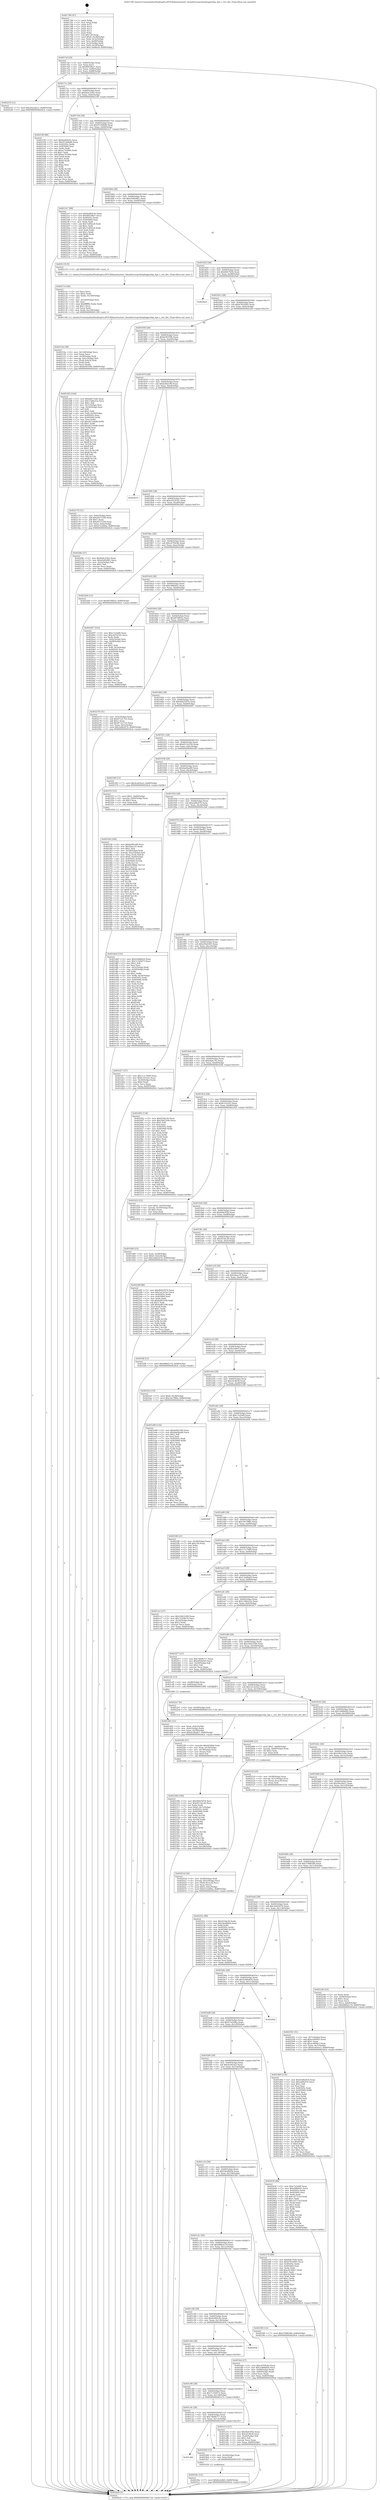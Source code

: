 digraph "0x401780" {
  label = "0x401780 (/mnt/c/Users/mathe/Desktop/tcc/POCII/binaries/extr_linuxdriverspcihotplugpciehp_hpc.c_ctrl_dev_Final-ollvm.out::main(0))"
  labelloc = "t"
  node[shape=record]

  Entry [label="",width=0.3,height=0.3,shape=circle,fillcolor=black,style=filled]
  "0x4017af" [label="{
     0x4017af [29]\l
     | [instrs]\l
     &nbsp;&nbsp;0x4017af \<+3\>: mov -0x80(%rbp),%eax\l
     &nbsp;&nbsp;0x4017b2 \<+2\>: mov %eax,%ecx\l
     &nbsp;&nbsp;0x4017b4 \<+6\>: sub $0x8955fbe7,%ecx\l
     &nbsp;&nbsp;0x4017ba \<+6\>: mov %eax,-0x84(%rbp)\l
     &nbsp;&nbsp;0x4017c0 \<+6\>: mov %ecx,-0x88(%rbp)\l
     &nbsp;&nbsp;0x4017c6 \<+6\>: je 000000000040223f \<main+0xabf\>\l
  }"]
  "0x40223f" [label="{
     0x40223f [12]\l
     | [instrs]\l
     &nbsp;&nbsp;0x40223f \<+7\>: movl $0x26a24ac1,-0x80(%rbp)\l
     &nbsp;&nbsp;0x402246 \<+5\>: jmp 00000000004026cb \<main+0xf4b\>\l
  }"]
  "0x4017cc" [label="{
     0x4017cc [28]\l
     | [instrs]\l
     &nbsp;&nbsp;0x4017cc \<+5\>: jmp 00000000004017d1 \<main+0x51\>\l
     &nbsp;&nbsp;0x4017d1 \<+6\>: mov -0x84(%rbp),%eax\l
     &nbsp;&nbsp;0x4017d7 \<+5\>: sub $0x8a4c2362,%eax\l
     &nbsp;&nbsp;0x4017dc \<+6\>: mov %eax,-0x8c(%rbp)\l
     &nbsp;&nbsp;0x4017e2 \<+6\>: je 000000000040218f \<main+0xa0f\>\l
  }"]
  Exit [label="",width=0.3,height=0.3,shape=circle,fillcolor=black,style=filled,peripheries=2]
  "0x40218f" [label="{
     0x40218f [88]\l
     | [instrs]\l
     &nbsp;&nbsp;0x40218f \<+5\>: mov $0x6e064c9c,%eax\l
     &nbsp;&nbsp;0x402194 \<+5\>: mov $0x97c948d8,%ecx\l
     &nbsp;&nbsp;0x402199 \<+7\>: mov 0x40505c,%edx\l
     &nbsp;&nbsp;0x4021a0 \<+7\>: mov 0x405060,%esi\l
     &nbsp;&nbsp;0x4021a7 \<+2\>: mov %edx,%edi\l
     &nbsp;&nbsp;0x4021a9 \<+6\>: sub $0xac74390e,%edi\l
     &nbsp;&nbsp;0x4021af \<+3\>: sub $0x1,%edi\l
     &nbsp;&nbsp;0x4021b2 \<+6\>: add $0xac74390e,%edi\l
     &nbsp;&nbsp;0x4021b8 \<+3\>: imul %edi,%edx\l
     &nbsp;&nbsp;0x4021bb \<+3\>: and $0x1,%edx\l
     &nbsp;&nbsp;0x4021be \<+3\>: cmp $0x0,%edx\l
     &nbsp;&nbsp;0x4021c1 \<+4\>: sete %r8b\l
     &nbsp;&nbsp;0x4021c5 \<+3\>: cmp $0xa,%esi\l
     &nbsp;&nbsp;0x4021c8 \<+4\>: setl %r9b\l
     &nbsp;&nbsp;0x4021cc \<+3\>: mov %r8b,%r10b\l
     &nbsp;&nbsp;0x4021cf \<+3\>: and %r9b,%r10b\l
     &nbsp;&nbsp;0x4021d2 \<+3\>: xor %r9b,%r8b\l
     &nbsp;&nbsp;0x4021d5 \<+3\>: or %r8b,%r10b\l
     &nbsp;&nbsp;0x4021d8 \<+4\>: test $0x1,%r10b\l
     &nbsp;&nbsp;0x4021dc \<+3\>: cmovne %ecx,%eax\l
     &nbsp;&nbsp;0x4021df \<+3\>: mov %eax,-0x80(%rbp)\l
     &nbsp;&nbsp;0x4021e2 \<+5\>: jmp 00000000004026cb \<main+0xf4b\>\l
  }"]
  "0x4017e8" [label="{
     0x4017e8 [28]\l
     | [instrs]\l
     &nbsp;&nbsp;0x4017e8 \<+5\>: jmp 00000000004017ed \<main+0x6d\>\l
     &nbsp;&nbsp;0x4017ed \<+6\>: mov -0x84(%rbp),%eax\l
     &nbsp;&nbsp;0x4017f3 \<+5\>: sub $0x97c948d8,%eax\l
     &nbsp;&nbsp;0x4017f8 \<+6\>: mov %eax,-0x90(%rbp)\l
     &nbsp;&nbsp;0x4017fe \<+6\>: je 00000000004021e7 \<main+0xa67\>\l
  }"]
  "0x4025bc" [label="{
     0x4025bc [12]\l
     | [instrs]\l
     &nbsp;&nbsp;0x4025bc \<+7\>: movl $0x8e2e8d3,-0x80(%rbp)\l
     &nbsp;&nbsp;0x4025c3 \<+5\>: jmp 00000000004026cb \<main+0xf4b\>\l
  }"]
  "0x4021e7" [label="{
     0x4021e7 [88]\l
     | [instrs]\l
     &nbsp;&nbsp;0x4021e7 \<+5\>: mov $0x6e064c9c,%eax\l
     &nbsp;&nbsp;0x4021ec \<+5\>: mov $0x8955fbe7,%ecx\l
     &nbsp;&nbsp;0x4021f1 \<+7\>: mov 0x40505c,%edx\l
     &nbsp;&nbsp;0x4021f8 \<+7\>: mov 0x405060,%esi\l
     &nbsp;&nbsp;0x4021ff \<+2\>: mov %edx,%edi\l
     &nbsp;&nbsp;0x402201 \<+6\>: sub $0x7cdf42c8,%edi\l
     &nbsp;&nbsp;0x402207 \<+3\>: sub $0x1,%edi\l
     &nbsp;&nbsp;0x40220a \<+6\>: add $0x7cdf42c8,%edi\l
     &nbsp;&nbsp;0x402210 \<+3\>: imul %edi,%edx\l
     &nbsp;&nbsp;0x402213 \<+3\>: and $0x1,%edx\l
     &nbsp;&nbsp;0x402216 \<+3\>: cmp $0x0,%edx\l
     &nbsp;&nbsp;0x402219 \<+4\>: sete %r8b\l
     &nbsp;&nbsp;0x40221d \<+3\>: cmp $0xa,%esi\l
     &nbsp;&nbsp;0x402220 \<+4\>: setl %r9b\l
     &nbsp;&nbsp;0x402224 \<+3\>: mov %r8b,%r10b\l
     &nbsp;&nbsp;0x402227 \<+3\>: and %r9b,%r10b\l
     &nbsp;&nbsp;0x40222a \<+3\>: xor %r9b,%r8b\l
     &nbsp;&nbsp;0x40222d \<+3\>: or %r8b,%r10b\l
     &nbsp;&nbsp;0x402230 \<+4\>: test $0x1,%r10b\l
     &nbsp;&nbsp;0x402234 \<+3\>: cmovne %ecx,%eax\l
     &nbsp;&nbsp;0x402237 \<+3\>: mov %eax,-0x80(%rbp)\l
     &nbsp;&nbsp;0x40223a \<+5\>: jmp 00000000004026cb \<main+0xf4b\>\l
  }"]
  "0x401804" [label="{
     0x401804 [28]\l
     | [instrs]\l
     &nbsp;&nbsp;0x401804 \<+5\>: jmp 0000000000401809 \<main+0x89\>\l
     &nbsp;&nbsp;0x401809 \<+6\>: mov -0x84(%rbp),%eax\l
     &nbsp;&nbsp;0x40180f \<+5\>: sub $0xa5d02861,%eax\l
     &nbsp;&nbsp;0x401814 \<+6\>: mov %eax,-0x94(%rbp)\l
     &nbsp;&nbsp;0x40181a \<+6\>: je 0000000000402119 \<main+0x999\>\l
  }"]
  "0x401cb8" [label="{
     0x401cb8\l
  }", style=dashed]
  "0x402119" [label="{
     0x402119 [5]\l
     | [instrs]\l
     &nbsp;&nbsp;0x402119 \<+5\>: call 0000000000401160 \<next_i\>\l
     | [calls]\l
     &nbsp;&nbsp;0x401160 \{1\} (/mnt/c/Users/mathe/Desktop/tcc/POCII/binaries/extr_linuxdriverspcihotplugpciehp_hpc.c_ctrl_dev_Final-ollvm.out::next_i)\l
  }"]
  "0x401820" [label="{
     0x401820 [28]\l
     | [instrs]\l
     &nbsp;&nbsp;0x401820 \<+5\>: jmp 0000000000401825 \<main+0xa5\>\l
     &nbsp;&nbsp;0x401825 \<+6\>: mov -0x84(%rbp),%eax\l
     &nbsp;&nbsp;0x40182b \<+5\>: sub $0xb6fc702b,%eax\l
     &nbsp;&nbsp;0x401830 \<+6\>: mov %eax,-0x98(%rbp)\l
     &nbsp;&nbsp;0x401836 \<+6\>: je 00000000004026a4 \<main+0xf24\>\l
  }"]
  "0x4025b0" [label="{
     0x4025b0 [12]\l
     | [instrs]\l
     &nbsp;&nbsp;0x4025b0 \<+4\>: mov -0x58(%rbp),%rax\l
     &nbsp;&nbsp;0x4025b4 \<+3\>: mov %rax,%rdi\l
     &nbsp;&nbsp;0x4025b7 \<+5\>: call 0000000000401030 \<free@plt\>\l
     | [calls]\l
     &nbsp;&nbsp;0x401030 \{1\} (unknown)\l
  }"]
  "0x4026a4" [label="{
     0x4026a4\l
  }", style=dashed]
  "0x40183c" [label="{
     0x40183c [28]\l
     | [instrs]\l
     &nbsp;&nbsp;0x40183c \<+5\>: jmp 0000000000401841 \<main+0xc1\>\l
     &nbsp;&nbsp;0x401841 \<+6\>: mov -0x84(%rbp),%eax\l
     &nbsp;&nbsp;0x401847 \<+5\>: sub $0xb7832065,%eax\l
     &nbsp;&nbsp;0x40184c \<+6\>: mov %eax,-0x9c(%rbp)\l
     &nbsp;&nbsp;0x401852 \<+6\>: je 00000000004023d3 \<main+0xc53\>\l
  }"]
  "0x40252c" [label="{
     0x40252c [89]\l
     | [instrs]\l
     &nbsp;&nbsp;0x40252c \<+5\>: mov $0x453dc26,%edx\l
     &nbsp;&nbsp;0x402531 \<+5\>: mov $0x5dcd8d2b,%esi\l
     &nbsp;&nbsp;0x402536 \<+3\>: xor %r8d,%r8d\l
     &nbsp;&nbsp;0x402539 \<+8\>: mov 0x40505c,%r9d\l
     &nbsp;&nbsp;0x402541 \<+8\>: mov 0x405060,%r10d\l
     &nbsp;&nbsp;0x402549 \<+4\>: sub $0x1,%r8d\l
     &nbsp;&nbsp;0x40254d \<+3\>: mov %r9d,%r11d\l
     &nbsp;&nbsp;0x402550 \<+3\>: add %r8d,%r11d\l
     &nbsp;&nbsp;0x402553 \<+4\>: imul %r11d,%r9d\l
     &nbsp;&nbsp;0x402557 \<+4\>: and $0x1,%r9d\l
     &nbsp;&nbsp;0x40255b \<+4\>: cmp $0x0,%r9d\l
     &nbsp;&nbsp;0x40255f \<+3\>: sete %bl\l
     &nbsp;&nbsp;0x402562 \<+4\>: cmp $0xa,%r10d\l
     &nbsp;&nbsp;0x402566 \<+4\>: setl %r14b\l
     &nbsp;&nbsp;0x40256a \<+3\>: mov %bl,%r15b\l
     &nbsp;&nbsp;0x40256d \<+3\>: and %r14b,%r15b\l
     &nbsp;&nbsp;0x402570 \<+3\>: xor %r14b,%bl\l
     &nbsp;&nbsp;0x402573 \<+3\>: or %bl,%r15b\l
     &nbsp;&nbsp;0x402576 \<+4\>: test $0x1,%r15b\l
     &nbsp;&nbsp;0x40257a \<+3\>: cmovne %esi,%edx\l
     &nbsp;&nbsp;0x40257d \<+3\>: mov %edx,-0x80(%rbp)\l
     &nbsp;&nbsp;0x402580 \<+5\>: jmp 00000000004026cb \<main+0xf4b\>\l
  }"]
  "0x4023d3" [label="{
     0x4023d3 [164]\l
     | [instrs]\l
     &nbsp;&nbsp;0x4023d3 \<+5\>: mov $0xb6fc702b,%eax\l
     &nbsp;&nbsp;0x4023d8 \<+5\>: mov $0x13d6e22a,%ecx\l
     &nbsp;&nbsp;0x4023dd \<+2\>: mov $0x1,%dl\l
     &nbsp;&nbsp;0x4023df \<+3\>: mov -0x7c(%rbp),%esi\l
     &nbsp;&nbsp;0x4023e2 \<+3\>: cmp -0x50(%rbp),%esi\l
     &nbsp;&nbsp;0x4023e5 \<+4\>: setl %dil\l
     &nbsp;&nbsp;0x4023e9 \<+4\>: and $0x1,%dil\l
     &nbsp;&nbsp;0x4023ed \<+4\>: mov %dil,-0x29(%rbp)\l
     &nbsp;&nbsp;0x4023f1 \<+7\>: mov 0x40505c,%esi\l
     &nbsp;&nbsp;0x4023f8 \<+8\>: mov 0x405060,%r8d\l
     &nbsp;&nbsp;0x402400 \<+3\>: mov %esi,%r9d\l
     &nbsp;&nbsp;0x402403 \<+7\>: sub $0xe611b4d6,%r9d\l
     &nbsp;&nbsp;0x40240a \<+4\>: sub $0x1,%r9d\l
     &nbsp;&nbsp;0x40240e \<+7\>: add $0xe611b4d6,%r9d\l
     &nbsp;&nbsp;0x402415 \<+4\>: imul %r9d,%esi\l
     &nbsp;&nbsp;0x402419 \<+3\>: and $0x1,%esi\l
     &nbsp;&nbsp;0x40241c \<+3\>: cmp $0x0,%esi\l
     &nbsp;&nbsp;0x40241f \<+4\>: sete %dil\l
     &nbsp;&nbsp;0x402423 \<+4\>: cmp $0xa,%r8d\l
     &nbsp;&nbsp;0x402427 \<+4\>: setl %r10b\l
     &nbsp;&nbsp;0x40242b \<+3\>: mov %dil,%r11b\l
     &nbsp;&nbsp;0x40242e \<+4\>: xor $0xff,%r11b\l
     &nbsp;&nbsp;0x402432 \<+3\>: mov %r10b,%bl\l
     &nbsp;&nbsp;0x402435 \<+3\>: xor $0xff,%bl\l
     &nbsp;&nbsp;0x402438 \<+3\>: xor $0x1,%dl\l
     &nbsp;&nbsp;0x40243b \<+3\>: mov %r11b,%r14b\l
     &nbsp;&nbsp;0x40243e \<+4\>: and $0xff,%r14b\l
     &nbsp;&nbsp;0x402442 \<+3\>: and %dl,%dil\l
     &nbsp;&nbsp;0x402445 \<+3\>: mov %bl,%r15b\l
     &nbsp;&nbsp;0x402448 \<+4\>: and $0xff,%r15b\l
     &nbsp;&nbsp;0x40244c \<+3\>: and %dl,%r10b\l
     &nbsp;&nbsp;0x40244f \<+3\>: or %dil,%r14b\l
     &nbsp;&nbsp;0x402452 \<+3\>: or %r10b,%r15b\l
     &nbsp;&nbsp;0x402455 \<+3\>: xor %r15b,%r14b\l
     &nbsp;&nbsp;0x402458 \<+3\>: or %bl,%r11b\l
     &nbsp;&nbsp;0x40245b \<+4\>: xor $0xff,%r11b\l
     &nbsp;&nbsp;0x40245f \<+3\>: or $0x1,%dl\l
     &nbsp;&nbsp;0x402462 \<+3\>: and %dl,%r11b\l
     &nbsp;&nbsp;0x402465 \<+3\>: or %r11b,%r14b\l
     &nbsp;&nbsp;0x402468 \<+4\>: test $0x1,%r14b\l
     &nbsp;&nbsp;0x40246c \<+3\>: cmovne %ecx,%eax\l
     &nbsp;&nbsp;0x40246f \<+3\>: mov %eax,-0x80(%rbp)\l
     &nbsp;&nbsp;0x402472 \<+5\>: jmp 00000000004026cb \<main+0xf4b\>\l
  }"]
  "0x401858" [label="{
     0x401858 [28]\l
     | [instrs]\l
     &nbsp;&nbsp;0x401858 \<+5\>: jmp 000000000040185d \<main+0xdd\>\l
     &nbsp;&nbsp;0x40185d \<+6\>: mov -0x84(%rbp),%eax\l
     &nbsp;&nbsp;0x401863 \<+5\>: sub $0xbcf0359b,%eax\l
     &nbsp;&nbsp;0x401868 \<+6\>: mov %eax,-0xa0(%rbp)\l
     &nbsp;&nbsp;0x40186e \<+6\>: je 0000000000402170 \<main+0x9f0\>\l
  }"]
  "0x40230b" [label="{
     0x40230b [100]\l
     | [instrs]\l
     &nbsp;&nbsp;0x40230b \<+5\>: mov $0xd0d25974,%esi\l
     &nbsp;&nbsp;0x402310 \<+5\>: mov $0xd513e236,%ecx\l
     &nbsp;&nbsp;0x402315 \<+2\>: xor %edx,%edx\l
     &nbsp;&nbsp;0x402317 \<+7\>: movl $0x0,-0x7c(%rbp)\l
     &nbsp;&nbsp;0x40231e \<+8\>: mov 0x40505c,%r8d\l
     &nbsp;&nbsp;0x402326 \<+8\>: mov 0x405060,%r9d\l
     &nbsp;&nbsp;0x40232e \<+3\>: sub $0x1,%edx\l
     &nbsp;&nbsp;0x402331 \<+3\>: mov %r8d,%r10d\l
     &nbsp;&nbsp;0x402334 \<+3\>: add %edx,%r10d\l
     &nbsp;&nbsp;0x402337 \<+4\>: imul %r10d,%r8d\l
     &nbsp;&nbsp;0x40233b \<+4\>: and $0x1,%r8d\l
     &nbsp;&nbsp;0x40233f \<+4\>: cmp $0x0,%r8d\l
     &nbsp;&nbsp;0x402343 \<+4\>: sete %r11b\l
     &nbsp;&nbsp;0x402347 \<+4\>: cmp $0xa,%r9d\l
     &nbsp;&nbsp;0x40234b \<+3\>: setl %bl\l
     &nbsp;&nbsp;0x40234e \<+3\>: mov %r11b,%r14b\l
     &nbsp;&nbsp;0x402351 \<+3\>: and %bl,%r14b\l
     &nbsp;&nbsp;0x402354 \<+3\>: xor %bl,%r11b\l
     &nbsp;&nbsp;0x402357 \<+3\>: or %r11b,%r14b\l
     &nbsp;&nbsp;0x40235a \<+4\>: test $0x1,%r14b\l
     &nbsp;&nbsp;0x40235e \<+3\>: cmovne %ecx,%esi\l
     &nbsp;&nbsp;0x402361 \<+3\>: mov %esi,-0x80(%rbp)\l
     &nbsp;&nbsp;0x402364 \<+6\>: mov %eax,-0x148(%rbp)\l
     &nbsp;&nbsp;0x40236a \<+5\>: jmp 00000000004026cb \<main+0xf4b\>\l
  }"]
  "0x402170" [label="{
     0x402170 [31]\l
     | [instrs]\l
     &nbsp;&nbsp;0x402170 \<+3\>: mov -0x6c(%rbp),%eax\l
     &nbsp;&nbsp;0x402173 \<+5\>: add $0xaf515328,%eax\l
     &nbsp;&nbsp;0x402178 \<+3\>: add $0x1,%eax\l
     &nbsp;&nbsp;0x40217b \<+5\>: sub $0xaf515328,%eax\l
     &nbsp;&nbsp;0x402180 \<+3\>: mov %eax,-0x6c(%rbp)\l
     &nbsp;&nbsp;0x402183 \<+7\>: movl $0x47ec666a,-0x80(%rbp)\l
     &nbsp;&nbsp;0x40218a \<+5\>: jmp 00000000004026cb \<main+0xf4b\>\l
  }"]
  "0x401874" [label="{
     0x401874 [28]\l
     | [instrs]\l
     &nbsp;&nbsp;0x401874 \<+5\>: jmp 0000000000401879 \<main+0xf9\>\l
     &nbsp;&nbsp;0x401879 \<+6\>: mov -0x84(%rbp),%eax\l
     &nbsp;&nbsp;0x40187f \<+5\>: sub $0xbefd2c89,%eax\l
     &nbsp;&nbsp;0x401884 \<+6\>: mov %eax,-0xa4(%rbp)\l
     &nbsp;&nbsp;0x40188a \<+6\>: je 0000000000402619 \<main+0xe99\>\l
  }"]
  "0x4022f0" [label="{
     0x4022f0 [27]\l
     | [instrs]\l
     &nbsp;&nbsp;0x4022f0 \<+10\>: movabs $0x4030b6,%rdi\l
     &nbsp;&nbsp;0x4022fa \<+4\>: mov %rax,-0x78(%rbp)\l
     &nbsp;&nbsp;0x4022fe \<+4\>: mov -0x78(%rbp),%rax\l
     &nbsp;&nbsp;0x402302 \<+2\>: mov (%rax),%esi\l
     &nbsp;&nbsp;0x402304 \<+2\>: mov $0x0,%al\l
     &nbsp;&nbsp;0x402306 \<+5\>: call 0000000000401040 \<printf@plt\>\l
     | [calls]\l
     &nbsp;&nbsp;0x401040 \{1\} (unknown)\l
  }"]
  "0x402619" [label="{
     0x402619\l
  }", style=dashed]
  "0x401890" [label="{
     0x401890 [28]\l
     | [instrs]\l
     &nbsp;&nbsp;0x401890 \<+5\>: jmp 0000000000401895 \<main+0x115\>\l
     &nbsp;&nbsp;0x401895 \<+6\>: mov -0x84(%rbp),%eax\l
     &nbsp;&nbsp;0x40189b \<+5\>: sub $0xc0254181,%eax\l
     &nbsp;&nbsp;0x4018a0 \<+6\>: mov %eax,-0xa8(%rbp)\l
     &nbsp;&nbsp;0x4018a6 \<+6\>: je 00000000004020fe \<main+0x97e\>\l
  }"]
  "0x40214a" [label="{
     0x40214a [38]\l
     | [instrs]\l
     &nbsp;&nbsp;0x40214a \<+6\>: mov -0x144(%rbp),%ecx\l
     &nbsp;&nbsp;0x402150 \<+3\>: imul %eax,%ecx\l
     &nbsp;&nbsp;0x402153 \<+4\>: mov -0x58(%rbp),%rdi\l
     &nbsp;&nbsp;0x402157 \<+4\>: movslq -0x5c(%rbp),%r8\l
     &nbsp;&nbsp;0x40215b \<+4\>: mov (%rdi,%r8,8),%rdi\l
     &nbsp;&nbsp;0x40215f \<+3\>: mov (%rdi),%rdi\l
     &nbsp;&nbsp;0x402162 \<+2\>: mov %ecx,(%rdi)\l
     &nbsp;&nbsp;0x402164 \<+7\>: movl $0xbcf0359b,-0x80(%rbp)\l
     &nbsp;&nbsp;0x40216b \<+5\>: jmp 00000000004026cb \<main+0xf4b\>\l
  }"]
  "0x4020fe" [label="{
     0x4020fe [27]\l
     | [instrs]\l
     &nbsp;&nbsp;0x4020fe \<+5\>: mov $0x8a4c2362,%eax\l
     &nbsp;&nbsp;0x402103 \<+5\>: mov $0xa5d02861,%ecx\l
     &nbsp;&nbsp;0x402108 \<+3\>: mov -0x2a(%rbp),%dl\l
     &nbsp;&nbsp;0x40210b \<+3\>: test $0x1,%dl\l
     &nbsp;&nbsp;0x40210e \<+3\>: cmovne %ecx,%eax\l
     &nbsp;&nbsp;0x402111 \<+3\>: mov %eax,-0x80(%rbp)\l
     &nbsp;&nbsp;0x402114 \<+5\>: jmp 00000000004026cb \<main+0xf4b\>\l
  }"]
  "0x4018ac" [label="{
     0x4018ac [28]\l
     | [instrs]\l
     &nbsp;&nbsp;0x4018ac \<+5\>: jmp 00000000004018b1 \<main+0x131\>\l
     &nbsp;&nbsp;0x4018b1 \<+6\>: mov -0x84(%rbp),%eax\l
     &nbsp;&nbsp;0x4018b7 \<+5\>: sub $0xcd704c8a,%eax\l
     &nbsp;&nbsp;0x4018bc \<+6\>: mov %eax,-0xac(%rbp)\l
     &nbsp;&nbsp;0x4018c2 \<+6\>: je 0000000000402264 \<main+0xae4\>\l
  }"]
  "0x40211e" [label="{
     0x40211e [44]\l
     | [instrs]\l
     &nbsp;&nbsp;0x40211e \<+2\>: xor %ecx,%ecx\l
     &nbsp;&nbsp;0x402120 \<+5\>: mov $0x2,%edx\l
     &nbsp;&nbsp;0x402125 \<+6\>: mov %edx,-0x140(%rbp)\l
     &nbsp;&nbsp;0x40212b \<+1\>: cltd\l
     &nbsp;&nbsp;0x40212c \<+6\>: mov -0x140(%rbp),%esi\l
     &nbsp;&nbsp;0x402132 \<+2\>: idiv %esi\l
     &nbsp;&nbsp;0x402134 \<+6\>: imul $0xfffffffe,%edx,%edx\l
     &nbsp;&nbsp;0x40213a \<+3\>: sub $0x1,%ecx\l
     &nbsp;&nbsp;0x40213d \<+2\>: sub %ecx,%edx\l
     &nbsp;&nbsp;0x40213f \<+6\>: mov %edx,-0x144(%rbp)\l
     &nbsp;&nbsp;0x402145 \<+5\>: call 0000000000401160 \<next_i\>\l
     | [calls]\l
     &nbsp;&nbsp;0x401160 \{1\} (/mnt/c/Users/mathe/Desktop/tcc/POCII/binaries/extr_linuxdriverspcihotplugpciehp_hpc.c_ctrl_dev_Final-ollvm.out::next_i)\l
  }"]
  "0x402264" [label="{
     0x402264 [12]\l
     | [instrs]\l
     &nbsp;&nbsp;0x402264 \<+7\>: movl $0xd078f62e,-0x80(%rbp)\l
     &nbsp;&nbsp;0x40226b \<+5\>: jmp 00000000004026cb \<main+0xf4b\>\l
  }"]
  "0x4018c8" [label="{
     0x4018c8 [28]\l
     | [instrs]\l
     &nbsp;&nbsp;0x4018c8 \<+5\>: jmp 00000000004018cd \<main+0x14d\>\l
     &nbsp;&nbsp;0x4018cd \<+6\>: mov -0x84(%rbp),%eax\l
     &nbsp;&nbsp;0x4018d3 \<+5\>: sub $0xcfd8d42c,%eax\l
     &nbsp;&nbsp;0x4018d8 \<+6\>: mov %eax,-0xb0(%rbp)\l
     &nbsp;&nbsp;0x4018de \<+6\>: je 0000000000402097 \<main+0x917\>\l
  }"]
  "0x40201d" [label="{
     0x40201d [34]\l
     | [instrs]\l
     &nbsp;&nbsp;0x40201d \<+4\>: mov -0x58(%rbp),%rdi\l
     &nbsp;&nbsp;0x402021 \<+4\>: movslq -0x5c(%rbp),%rcx\l
     &nbsp;&nbsp;0x402025 \<+4\>: mov (%rdi,%rcx,8),%rcx\l
     &nbsp;&nbsp;0x402029 \<+3\>: mov %rax,(%rcx)\l
     &nbsp;&nbsp;0x40202c \<+7\>: movl $0x0,-0x6c(%rbp)\l
     &nbsp;&nbsp;0x402033 \<+7\>: movl $0x47ec666a,-0x80(%rbp)\l
     &nbsp;&nbsp;0x40203a \<+5\>: jmp 00000000004026cb \<main+0xf4b\>\l
  }"]
  "0x402097" [label="{
     0x402097 [103]\l
     | [instrs]\l
     &nbsp;&nbsp;0x402097 \<+5\>: mov $0xc7a3e68,%eax\l
     &nbsp;&nbsp;0x40209c \<+5\>: mov $0xc0254181,%ecx\l
     &nbsp;&nbsp;0x4020a1 \<+2\>: xor %edx,%edx\l
     &nbsp;&nbsp;0x4020a3 \<+3\>: mov -0x6c(%rbp),%esi\l
     &nbsp;&nbsp;0x4020a6 \<+3\>: cmp -0x68(%rbp),%esi\l
     &nbsp;&nbsp;0x4020a9 \<+4\>: setl %dil\l
     &nbsp;&nbsp;0x4020ad \<+4\>: and $0x1,%dil\l
     &nbsp;&nbsp;0x4020b1 \<+4\>: mov %dil,-0x2a(%rbp)\l
     &nbsp;&nbsp;0x4020b5 \<+7\>: mov 0x40505c,%esi\l
     &nbsp;&nbsp;0x4020bc \<+8\>: mov 0x405060,%r8d\l
     &nbsp;&nbsp;0x4020c4 \<+3\>: sub $0x1,%edx\l
     &nbsp;&nbsp;0x4020c7 \<+3\>: mov %esi,%r9d\l
     &nbsp;&nbsp;0x4020ca \<+3\>: add %edx,%r9d\l
     &nbsp;&nbsp;0x4020cd \<+4\>: imul %r9d,%esi\l
     &nbsp;&nbsp;0x4020d1 \<+3\>: and $0x1,%esi\l
     &nbsp;&nbsp;0x4020d4 \<+3\>: cmp $0x0,%esi\l
     &nbsp;&nbsp;0x4020d7 \<+4\>: sete %dil\l
     &nbsp;&nbsp;0x4020db \<+4\>: cmp $0xa,%r8d\l
     &nbsp;&nbsp;0x4020df \<+4\>: setl %r10b\l
     &nbsp;&nbsp;0x4020e3 \<+3\>: mov %dil,%r11b\l
     &nbsp;&nbsp;0x4020e6 \<+3\>: and %r10b,%r11b\l
     &nbsp;&nbsp;0x4020e9 \<+3\>: xor %r10b,%dil\l
     &nbsp;&nbsp;0x4020ec \<+3\>: or %dil,%r11b\l
     &nbsp;&nbsp;0x4020ef \<+4\>: test $0x1,%r11b\l
     &nbsp;&nbsp;0x4020f3 \<+3\>: cmovne %ecx,%eax\l
     &nbsp;&nbsp;0x4020f6 \<+3\>: mov %eax,-0x80(%rbp)\l
     &nbsp;&nbsp;0x4020f9 \<+5\>: jmp 00000000004026cb \<main+0xf4b\>\l
  }"]
  "0x4018e4" [label="{
     0x4018e4 [28]\l
     | [instrs]\l
     &nbsp;&nbsp;0x4018e4 \<+5\>: jmp 00000000004018e9 \<main+0x169\>\l
     &nbsp;&nbsp;0x4018e9 \<+6\>: mov -0x84(%rbp),%eax\l
     &nbsp;&nbsp;0x4018ef \<+5\>: sub $0xd078f62e,%eax\l
     &nbsp;&nbsp;0x4018f4 \<+6\>: mov %eax,-0xb4(%rbp)\l
     &nbsp;&nbsp;0x4018fa \<+6\>: je 0000000000402270 \<main+0xaf0\>\l
  }"]
  "0x401f36" [label="{
     0x401f36 [169]\l
     | [instrs]\l
     &nbsp;&nbsp;0x401f36 \<+5\>: mov $0xbefd2c89,%ecx\l
     &nbsp;&nbsp;0x401f3b \<+5\>: mov $0x5faac35,%edx\l
     &nbsp;&nbsp;0x401f40 \<+3\>: mov $0x1,%sil\l
     &nbsp;&nbsp;0x401f43 \<+4\>: mov -0x58(%rbp),%rdi\l
     &nbsp;&nbsp;0x401f47 \<+4\>: movslq -0x5c(%rbp),%r8\l
     &nbsp;&nbsp;0x401f4b \<+4\>: mov %rax,(%rdi,%r8,8)\l
     &nbsp;&nbsp;0x401f4f \<+7\>: movl $0x0,-0x64(%rbp)\l
     &nbsp;&nbsp;0x401f56 \<+8\>: mov 0x40505c,%r9d\l
     &nbsp;&nbsp;0x401f5e \<+8\>: mov 0x405060,%r10d\l
     &nbsp;&nbsp;0x401f66 \<+3\>: mov %r9d,%r11d\l
     &nbsp;&nbsp;0x401f69 \<+7\>: sub $0x6818fb8c,%r11d\l
     &nbsp;&nbsp;0x401f70 \<+4\>: sub $0x1,%r11d\l
     &nbsp;&nbsp;0x401f74 \<+7\>: add $0x6818fb8c,%r11d\l
     &nbsp;&nbsp;0x401f7b \<+4\>: imul %r11d,%r9d\l
     &nbsp;&nbsp;0x401f7f \<+4\>: and $0x1,%r9d\l
     &nbsp;&nbsp;0x401f83 \<+4\>: cmp $0x0,%r9d\l
     &nbsp;&nbsp;0x401f87 \<+3\>: sete %bl\l
     &nbsp;&nbsp;0x401f8a \<+4\>: cmp $0xa,%r10d\l
     &nbsp;&nbsp;0x401f8e \<+4\>: setl %r14b\l
     &nbsp;&nbsp;0x401f92 \<+3\>: mov %bl,%r15b\l
     &nbsp;&nbsp;0x401f95 \<+4\>: xor $0xff,%r15b\l
     &nbsp;&nbsp;0x401f99 \<+3\>: mov %r14b,%r12b\l
     &nbsp;&nbsp;0x401f9c \<+4\>: xor $0xff,%r12b\l
     &nbsp;&nbsp;0x401fa0 \<+4\>: xor $0x1,%sil\l
     &nbsp;&nbsp;0x401fa4 \<+3\>: mov %r15b,%r13b\l
     &nbsp;&nbsp;0x401fa7 \<+4\>: and $0xff,%r13b\l
     &nbsp;&nbsp;0x401fab \<+3\>: and %sil,%bl\l
     &nbsp;&nbsp;0x401fae \<+3\>: mov %r12b,%al\l
     &nbsp;&nbsp;0x401fb1 \<+2\>: and $0xff,%al\l
     &nbsp;&nbsp;0x401fb3 \<+3\>: and %sil,%r14b\l
     &nbsp;&nbsp;0x401fb6 \<+3\>: or %bl,%r13b\l
     &nbsp;&nbsp;0x401fb9 \<+3\>: or %r14b,%al\l
     &nbsp;&nbsp;0x401fbc \<+3\>: xor %al,%r13b\l
     &nbsp;&nbsp;0x401fbf \<+3\>: or %r12b,%r15b\l
     &nbsp;&nbsp;0x401fc2 \<+4\>: xor $0xff,%r15b\l
     &nbsp;&nbsp;0x401fc6 \<+4\>: or $0x1,%sil\l
     &nbsp;&nbsp;0x401fca \<+3\>: and %sil,%r15b\l
     &nbsp;&nbsp;0x401fcd \<+3\>: or %r15b,%r13b\l
     &nbsp;&nbsp;0x401fd0 \<+4\>: test $0x1,%r13b\l
     &nbsp;&nbsp;0x401fd4 \<+3\>: cmovne %edx,%ecx\l
     &nbsp;&nbsp;0x401fd7 \<+3\>: mov %ecx,-0x80(%rbp)\l
     &nbsp;&nbsp;0x401fda \<+5\>: jmp 00000000004026cb \<main+0xf4b\>\l
  }"]
  "0x402270" [label="{
     0x402270 [31]\l
     | [instrs]\l
     &nbsp;&nbsp;0x402270 \<+3\>: mov -0x5c(%rbp),%eax\l
     &nbsp;&nbsp;0x402273 \<+5\>: sub $0x871a17e5,%eax\l
     &nbsp;&nbsp;0x402278 \<+3\>: add $0x1,%eax\l
     &nbsp;&nbsp;0x40227b \<+5\>: add $0x871a17e5,%eax\l
     &nbsp;&nbsp;0x402280 \<+3\>: mov %eax,-0x5c(%rbp)\l
     &nbsp;&nbsp;0x402283 \<+7\>: movl $0x3eb6207b,-0x80(%rbp)\l
     &nbsp;&nbsp;0x40228a \<+5\>: jmp 00000000004026cb \<main+0xf4b\>\l
  }"]
  "0x401900" [label="{
     0x401900 [28]\l
     | [instrs]\l
     &nbsp;&nbsp;0x401900 \<+5\>: jmp 0000000000401905 \<main+0x185\>\l
     &nbsp;&nbsp;0x401905 \<+6\>: mov -0x84(%rbp),%eax\l
     &nbsp;&nbsp;0x40190b \<+5\>: sub $0xd0d25974,%eax\l
     &nbsp;&nbsp;0x401910 \<+6\>: mov %eax,-0xb8(%rbp)\l
     &nbsp;&nbsp;0x401916 \<+6\>: je 0000000000402667 \<main+0xee7\>\l
  }"]
  "0x401c9c" [label="{
     0x401c9c [28]\l
     | [instrs]\l
     &nbsp;&nbsp;0x401c9c \<+5\>: jmp 0000000000401ca1 \<main+0x521\>\l
     &nbsp;&nbsp;0x401ca1 \<+6\>: mov -0x84(%rbp),%eax\l
     &nbsp;&nbsp;0x401ca7 \<+5\>: sub $0x7db9b717,%eax\l
     &nbsp;&nbsp;0x401cac \<+6\>: mov %eax,-0x13c(%rbp)\l
     &nbsp;&nbsp;0x401cb2 \<+6\>: je 00000000004025b0 \<main+0xe30\>\l
  }"]
  "0x402667" [label="{
     0x402667\l
  }", style=dashed]
  "0x40191c" [label="{
     0x40191c [28]\l
     | [instrs]\l
     &nbsp;&nbsp;0x40191c \<+5\>: jmp 0000000000401921 \<main+0x1a1\>\l
     &nbsp;&nbsp;0x401921 \<+6\>: mov -0x84(%rbp),%eax\l
     &nbsp;&nbsp;0x401927 \<+5\>: sub $0xd513e236,%eax\l
     &nbsp;&nbsp;0x40192c \<+6\>: mov %eax,-0xbc(%rbp)\l
     &nbsp;&nbsp;0x401932 \<+6\>: je 000000000040236f \<main+0xbef\>\l
  }"]
  "0x401e7e" [label="{
     0x401e7e [27]\l
     | [instrs]\l
     &nbsp;&nbsp;0x401e7e \<+5\>: mov $0xfda03f5b,%eax\l
     &nbsp;&nbsp;0x401e83 \<+5\>: mov $0xc4c4b36,%ecx\l
     &nbsp;&nbsp;0x401e88 \<+3\>: mov -0x2b(%rbp),%dl\l
     &nbsp;&nbsp;0x401e8b \<+3\>: test $0x1,%dl\l
     &nbsp;&nbsp;0x401e8e \<+3\>: cmovne %ecx,%eax\l
     &nbsp;&nbsp;0x401e91 \<+3\>: mov %eax,-0x80(%rbp)\l
     &nbsp;&nbsp;0x401e94 \<+5\>: jmp 00000000004026cb \<main+0xf4b\>\l
  }"]
  "0x40236f" [label="{
     0x40236f [12]\l
     | [instrs]\l
     &nbsp;&nbsp;0x40236f \<+7\>: movl $0x4ce65ea3,-0x80(%rbp)\l
     &nbsp;&nbsp;0x402376 \<+5\>: jmp 00000000004026cb \<main+0xf4b\>\l
  }"]
  "0x401938" [label="{
     0x401938 [28]\l
     | [instrs]\l
     &nbsp;&nbsp;0x401938 \<+5\>: jmp 000000000040193d \<main+0x1bd\>\l
     &nbsp;&nbsp;0x40193d \<+6\>: mov -0x84(%rbp),%eax\l
     &nbsp;&nbsp;0x401943 \<+5\>: sub $0xdad4aa80,%eax\l
     &nbsp;&nbsp;0x401948 \<+6\>: mov %eax,-0xc0(%rbp)\l
     &nbsp;&nbsp;0x40194e \<+6\>: je 0000000000401f1f \<main+0x79f\>\l
  }"]
  "0x401c80" [label="{
     0x401c80 [28]\l
     | [instrs]\l
     &nbsp;&nbsp;0x401c80 \<+5\>: jmp 0000000000401c85 \<main+0x505\>\l
     &nbsp;&nbsp;0x401c85 \<+6\>: mov -0x84(%rbp),%eax\l
     &nbsp;&nbsp;0x401c8b \<+5\>: sub $0x7c326473,%eax\l
     &nbsp;&nbsp;0x401c90 \<+6\>: mov %eax,-0x138(%rbp)\l
     &nbsp;&nbsp;0x401c96 \<+6\>: je 0000000000401e7e \<main+0x6fe\>\l
  }"]
  "0x401f1f" [label="{
     0x401f1f [23]\l
     | [instrs]\l
     &nbsp;&nbsp;0x401f1f \<+7\>: movl $0x1,-0x60(%rbp)\l
     &nbsp;&nbsp;0x401f26 \<+4\>: movslq -0x60(%rbp),%rax\l
     &nbsp;&nbsp;0x401f2a \<+4\>: shl $0x3,%rax\l
     &nbsp;&nbsp;0x401f2e \<+3\>: mov %rax,%rdi\l
     &nbsp;&nbsp;0x401f31 \<+5\>: call 0000000000401050 \<malloc@plt\>\l
     | [calls]\l
     &nbsp;&nbsp;0x401050 \{1\} (unknown)\l
  }"]
  "0x401954" [label="{
     0x401954 [28]\l
     | [instrs]\l
     &nbsp;&nbsp;0x401954 \<+5\>: jmp 0000000000401959 \<main+0x1d9\>\l
     &nbsp;&nbsp;0x401959 \<+6\>: mov -0x84(%rbp),%eax\l
     &nbsp;&nbsp;0x40195f \<+5\>: sub $0xeaf8cd70,%eax\l
     &nbsp;&nbsp;0x401964 \<+6\>: mov %eax,-0xc4(%rbp)\l
     &nbsp;&nbsp;0x40196a \<+6\>: je 0000000000401de6 \<main+0x666\>\l
  }"]
  "0x401cdd" [label="{
     0x401cdd\l
  }", style=dashed]
  "0x401de6" [label="{
     0x401de6 [152]\l
     | [instrs]\l
     &nbsp;&nbsp;0x401de6 \<+5\>: mov $0x42d8a654,%eax\l
     &nbsp;&nbsp;0x401deb \<+5\>: mov $0x7c326473,%ecx\l
     &nbsp;&nbsp;0x401df0 \<+2\>: mov $0x1,%dl\l
     &nbsp;&nbsp;0x401df2 \<+2\>: xor %esi,%esi\l
     &nbsp;&nbsp;0x401df4 \<+3\>: mov -0x5c(%rbp),%edi\l
     &nbsp;&nbsp;0x401df7 \<+3\>: cmp -0x50(%rbp),%edi\l
     &nbsp;&nbsp;0x401dfa \<+4\>: setl %r8b\l
     &nbsp;&nbsp;0x401dfe \<+4\>: and $0x1,%r8b\l
     &nbsp;&nbsp;0x401e02 \<+4\>: mov %r8b,-0x2b(%rbp)\l
     &nbsp;&nbsp;0x401e06 \<+7\>: mov 0x40505c,%edi\l
     &nbsp;&nbsp;0x401e0d \<+8\>: mov 0x405060,%r9d\l
     &nbsp;&nbsp;0x401e15 \<+3\>: sub $0x1,%esi\l
     &nbsp;&nbsp;0x401e18 \<+3\>: mov %edi,%r10d\l
     &nbsp;&nbsp;0x401e1b \<+3\>: add %esi,%r10d\l
     &nbsp;&nbsp;0x401e1e \<+4\>: imul %r10d,%edi\l
     &nbsp;&nbsp;0x401e22 \<+3\>: and $0x1,%edi\l
     &nbsp;&nbsp;0x401e25 \<+3\>: cmp $0x0,%edi\l
     &nbsp;&nbsp;0x401e28 \<+4\>: sete %r8b\l
     &nbsp;&nbsp;0x401e2c \<+4\>: cmp $0xa,%r9d\l
     &nbsp;&nbsp;0x401e30 \<+4\>: setl %r11b\l
     &nbsp;&nbsp;0x401e34 \<+3\>: mov %r8b,%bl\l
     &nbsp;&nbsp;0x401e37 \<+3\>: xor $0xff,%bl\l
     &nbsp;&nbsp;0x401e3a \<+3\>: mov %r11b,%r14b\l
     &nbsp;&nbsp;0x401e3d \<+4\>: xor $0xff,%r14b\l
     &nbsp;&nbsp;0x401e41 \<+3\>: xor $0x0,%dl\l
     &nbsp;&nbsp;0x401e44 \<+3\>: mov %bl,%r15b\l
     &nbsp;&nbsp;0x401e47 \<+4\>: and $0x0,%r15b\l
     &nbsp;&nbsp;0x401e4b \<+3\>: and %dl,%r8b\l
     &nbsp;&nbsp;0x401e4e \<+3\>: mov %r14b,%r12b\l
     &nbsp;&nbsp;0x401e51 \<+4\>: and $0x0,%r12b\l
     &nbsp;&nbsp;0x401e55 \<+3\>: and %dl,%r11b\l
     &nbsp;&nbsp;0x401e58 \<+3\>: or %r8b,%r15b\l
     &nbsp;&nbsp;0x401e5b \<+3\>: or %r11b,%r12b\l
     &nbsp;&nbsp;0x401e5e \<+3\>: xor %r12b,%r15b\l
     &nbsp;&nbsp;0x401e61 \<+3\>: or %r14b,%bl\l
     &nbsp;&nbsp;0x401e64 \<+3\>: xor $0xff,%bl\l
     &nbsp;&nbsp;0x401e67 \<+3\>: or $0x0,%dl\l
     &nbsp;&nbsp;0x401e6a \<+2\>: and %dl,%bl\l
     &nbsp;&nbsp;0x401e6c \<+3\>: or %bl,%r15b\l
     &nbsp;&nbsp;0x401e6f \<+4\>: test $0x1,%r15b\l
     &nbsp;&nbsp;0x401e73 \<+3\>: cmovne %ecx,%eax\l
     &nbsp;&nbsp;0x401e76 \<+3\>: mov %eax,-0x80(%rbp)\l
     &nbsp;&nbsp;0x401e79 \<+5\>: jmp 00000000004026cb \<main+0xf4b\>\l
  }"]
  "0x401970" [label="{
     0x401970 [28]\l
     | [instrs]\l
     &nbsp;&nbsp;0x401970 \<+5\>: jmp 0000000000401975 \<main+0x1f5\>\l
     &nbsp;&nbsp;0x401975 \<+6\>: mov -0x84(%rbp),%eax\l
     &nbsp;&nbsp;0x40197b \<+5\>: sub $0xeb38ad67,%eax\l
     &nbsp;&nbsp;0x401980 \<+6\>: mov %eax,-0xc8(%rbp)\l
     &nbsp;&nbsp;0x401986 \<+6\>: je 0000000000401d17 \<main+0x597\>\l
  }"]
  "0x401c64" [label="{
     0x401c64 [28]\l
     | [instrs]\l
     &nbsp;&nbsp;0x401c64 \<+5\>: jmp 0000000000401c69 \<main+0x4e9\>\l
     &nbsp;&nbsp;0x401c69 \<+6\>: mov -0x84(%rbp),%eax\l
     &nbsp;&nbsp;0x401c6f \<+5\>: sub $0x732e9a74,%eax\l
     &nbsp;&nbsp;0x401c74 \<+6\>: mov %eax,-0x134(%rbp)\l
     &nbsp;&nbsp;0x401c7a \<+6\>: je 0000000000401cdd \<main+0x55d\>\l
  }"]
  "0x401d17" [label="{
     0x401d17 [27]\l
     | [instrs]\l
     &nbsp;&nbsp;0x401d17 \<+5\>: mov $0x111c7609,%eax\l
     &nbsp;&nbsp;0x401d1c \<+5\>: mov $0xfc10322c,%ecx\l
     &nbsp;&nbsp;0x401d21 \<+3\>: mov -0x30(%rbp),%edx\l
     &nbsp;&nbsp;0x401d24 \<+3\>: cmp $0x0,%edx\l
     &nbsp;&nbsp;0x401d27 \<+3\>: cmove %ecx,%eax\l
     &nbsp;&nbsp;0x401d2a \<+3\>: mov %eax,-0x80(%rbp)\l
     &nbsp;&nbsp;0x401d2d \<+5\>: jmp 00000000004026cb \<main+0xf4b\>\l
  }"]
  "0x40198c" [label="{
     0x40198c [28]\l
     | [instrs]\l
     &nbsp;&nbsp;0x40198c \<+5\>: jmp 0000000000401991 \<main+0x211\>\l
     &nbsp;&nbsp;0x401991 \<+6\>: mov -0x84(%rbp),%eax\l
     &nbsp;&nbsp;0x401997 \<+5\>: sub $0xef5eb563,%eax\l
     &nbsp;&nbsp;0x40199c \<+6\>: mov %eax,-0xcc(%rbp)\l
     &nbsp;&nbsp;0x4019a2 \<+6\>: je 0000000000402492 \<main+0xd12\>\l
  }"]
  "0x40265b" [label="{
     0x40265b\l
  }", style=dashed]
  "0x402492" [label="{
     0x402492 [134]\l
     | [instrs]\l
     &nbsp;&nbsp;0x402492 \<+5\>: mov $0x453dc26,%eax\l
     &nbsp;&nbsp;0x402497 \<+5\>: mov $0x24b23c6e,%ecx\l
     &nbsp;&nbsp;0x40249c \<+2\>: mov $0x1,%dl\l
     &nbsp;&nbsp;0x40249e \<+2\>: xor %esi,%esi\l
     &nbsp;&nbsp;0x4024a0 \<+7\>: mov 0x40505c,%edi\l
     &nbsp;&nbsp;0x4024a7 \<+8\>: mov 0x405060,%r8d\l
     &nbsp;&nbsp;0x4024af \<+3\>: sub $0x1,%esi\l
     &nbsp;&nbsp;0x4024b2 \<+3\>: mov %edi,%r9d\l
     &nbsp;&nbsp;0x4024b5 \<+3\>: add %esi,%r9d\l
     &nbsp;&nbsp;0x4024b8 \<+4\>: imul %r9d,%edi\l
     &nbsp;&nbsp;0x4024bc \<+3\>: and $0x1,%edi\l
     &nbsp;&nbsp;0x4024bf \<+3\>: cmp $0x0,%edi\l
     &nbsp;&nbsp;0x4024c2 \<+4\>: sete %r10b\l
     &nbsp;&nbsp;0x4024c6 \<+4\>: cmp $0xa,%r8d\l
     &nbsp;&nbsp;0x4024ca \<+4\>: setl %r11b\l
     &nbsp;&nbsp;0x4024ce \<+3\>: mov %r10b,%bl\l
     &nbsp;&nbsp;0x4024d1 \<+3\>: xor $0xff,%bl\l
     &nbsp;&nbsp;0x4024d4 \<+3\>: mov %r11b,%r14b\l
     &nbsp;&nbsp;0x4024d7 \<+4\>: xor $0xff,%r14b\l
     &nbsp;&nbsp;0x4024db \<+3\>: xor $0x0,%dl\l
     &nbsp;&nbsp;0x4024de \<+3\>: mov %bl,%r15b\l
     &nbsp;&nbsp;0x4024e1 \<+4\>: and $0x0,%r15b\l
     &nbsp;&nbsp;0x4024e5 \<+3\>: and %dl,%r10b\l
     &nbsp;&nbsp;0x4024e8 \<+3\>: mov %r14b,%r12b\l
     &nbsp;&nbsp;0x4024eb \<+4\>: and $0x0,%r12b\l
     &nbsp;&nbsp;0x4024ef \<+3\>: and %dl,%r11b\l
     &nbsp;&nbsp;0x4024f2 \<+3\>: or %r10b,%r15b\l
     &nbsp;&nbsp;0x4024f5 \<+3\>: or %r11b,%r12b\l
     &nbsp;&nbsp;0x4024f8 \<+3\>: xor %r12b,%r15b\l
     &nbsp;&nbsp;0x4024fb \<+3\>: or %r14b,%bl\l
     &nbsp;&nbsp;0x4024fe \<+3\>: xor $0xff,%bl\l
     &nbsp;&nbsp;0x402501 \<+3\>: or $0x0,%dl\l
     &nbsp;&nbsp;0x402504 \<+2\>: and %dl,%bl\l
     &nbsp;&nbsp;0x402506 \<+3\>: or %bl,%r15b\l
     &nbsp;&nbsp;0x402509 \<+4\>: test $0x1,%r15b\l
     &nbsp;&nbsp;0x40250d \<+3\>: cmovne %ecx,%eax\l
     &nbsp;&nbsp;0x402510 \<+3\>: mov %eax,-0x80(%rbp)\l
     &nbsp;&nbsp;0x402513 \<+5\>: jmp 00000000004026cb \<main+0xf4b\>\l
  }"]
  "0x4019a8" [label="{
     0x4019a8 [28]\l
     | [instrs]\l
     &nbsp;&nbsp;0x4019a8 \<+5\>: jmp 00000000004019ad \<main+0x22d\>\l
     &nbsp;&nbsp;0x4019ad \<+6\>: mov -0x84(%rbp),%eax\l
     &nbsp;&nbsp;0x4019b3 \<+5\>: sub $0xefa6c7fc,%eax\l
     &nbsp;&nbsp;0x4019b8 \<+6\>: mov %eax,-0xd0(%rbp)\l
     &nbsp;&nbsp;0x4019be \<+6\>: je 00000000004025d4 \<main+0xe54\>\l
  }"]
  "0x401c48" [label="{
     0x401c48 [28]\l
     | [instrs]\l
     &nbsp;&nbsp;0x401c48 \<+5\>: jmp 0000000000401c4d \<main+0x4cd\>\l
     &nbsp;&nbsp;0x401c4d \<+6\>: mov -0x84(%rbp),%eax\l
     &nbsp;&nbsp;0x401c53 \<+5\>: sub $0x6e064c9c,%eax\l
     &nbsp;&nbsp;0x401c58 \<+6\>: mov %eax,-0x130(%rbp)\l
     &nbsp;&nbsp;0x401c5e \<+6\>: je 000000000040265b \<main+0xedb\>\l
  }"]
  "0x4025d4" [label="{
     0x4025d4\l
  }", style=dashed]
  "0x4019c4" [label="{
     0x4019c4 [28]\l
     | [instrs]\l
     &nbsp;&nbsp;0x4019c4 \<+5\>: jmp 00000000004019c9 \<main+0x249\>\l
     &nbsp;&nbsp;0x4019c9 \<+6\>: mov -0x84(%rbp),%eax\l
     &nbsp;&nbsp;0x4019cf \<+5\>: sub $0xfc10322c,%eax\l
     &nbsp;&nbsp;0x4019d4 \<+6\>: mov %eax,-0xd4(%rbp)\l
     &nbsp;&nbsp;0x4019da \<+6\>: je 0000000000401d32 \<main+0x5b2\>\l
  }"]
  "0x401feb" [label="{
     0x401feb [27]\l
     | [instrs]\l
     &nbsp;&nbsp;0x401feb \<+5\>: mov $0xcd704c8a,%eax\l
     &nbsp;&nbsp;0x401ff0 \<+5\>: mov $0x1e806d44,%ecx\l
     &nbsp;&nbsp;0x401ff5 \<+3\>: mov -0x64(%rbp),%edx\l
     &nbsp;&nbsp;0x401ff8 \<+3\>: cmp -0x60(%rbp),%edx\l
     &nbsp;&nbsp;0x401ffb \<+3\>: cmovl %ecx,%eax\l
     &nbsp;&nbsp;0x401ffe \<+3\>: mov %eax,-0x80(%rbp)\l
     &nbsp;&nbsp;0x402001 \<+5\>: jmp 00000000004026cb \<main+0xf4b\>\l
  }"]
  "0x401d32" [label="{
     0x401d32 [23]\l
     | [instrs]\l
     &nbsp;&nbsp;0x401d32 \<+7\>: movl $0x1,-0x50(%rbp)\l
     &nbsp;&nbsp;0x401d39 \<+4\>: movslq -0x50(%rbp),%rax\l
     &nbsp;&nbsp;0x401d3d \<+4\>: shl $0x3,%rax\l
     &nbsp;&nbsp;0x401d41 \<+3\>: mov %rax,%rdi\l
     &nbsp;&nbsp;0x401d44 \<+5\>: call 0000000000401050 \<malloc@plt\>\l
     | [calls]\l
     &nbsp;&nbsp;0x401050 \{1\} (unknown)\l
  }"]
  "0x4019e0" [label="{
     0x4019e0 [28]\l
     | [instrs]\l
     &nbsp;&nbsp;0x4019e0 \<+5\>: jmp 00000000004019e5 \<main+0x265\>\l
     &nbsp;&nbsp;0x4019e5 \<+6\>: mov -0x84(%rbp),%eax\l
     &nbsp;&nbsp;0x4019eb \<+5\>: sub $0xfda03f5b,%eax\l
     &nbsp;&nbsp;0x4019f0 \<+6\>: mov %eax,-0xd8(%rbp)\l
     &nbsp;&nbsp;0x4019f6 \<+6\>: je 000000000040228f \<main+0xb0f\>\l
  }"]
  "0x401c2c" [label="{
     0x401c2c [28]\l
     | [instrs]\l
     &nbsp;&nbsp;0x401c2c \<+5\>: jmp 0000000000401c31 \<main+0x4b1\>\l
     &nbsp;&nbsp;0x401c31 \<+6\>: mov -0x84(%rbp),%eax\l
     &nbsp;&nbsp;0x401c37 \<+5\>: sub $0x688b2c7d,%eax\l
     &nbsp;&nbsp;0x401c3c \<+6\>: mov %eax,-0x12c(%rbp)\l
     &nbsp;&nbsp;0x401c42 \<+6\>: je 0000000000401feb \<main+0x86b\>\l
  }"]
  "0x40228f" [label="{
     0x40228f [88]\l
     | [instrs]\l
     &nbsp;&nbsp;0x40228f \<+5\>: mov $0xd0d25974,%eax\l
     &nbsp;&nbsp;0x402294 \<+5\>: mov $0x1a12e5a3,%ecx\l
     &nbsp;&nbsp;0x402299 \<+7\>: mov 0x40505c,%edx\l
     &nbsp;&nbsp;0x4022a0 \<+7\>: mov 0x405060,%esi\l
     &nbsp;&nbsp;0x4022a7 \<+2\>: mov %edx,%edi\l
     &nbsp;&nbsp;0x4022a9 \<+6\>: sub $0xbaf63198,%edi\l
     &nbsp;&nbsp;0x4022af \<+3\>: sub $0x1,%edi\l
     &nbsp;&nbsp;0x4022b2 \<+6\>: add $0xbaf63198,%edi\l
     &nbsp;&nbsp;0x4022b8 \<+3\>: imul %edi,%edx\l
     &nbsp;&nbsp;0x4022bb \<+3\>: and $0x1,%edx\l
     &nbsp;&nbsp;0x4022be \<+3\>: cmp $0x0,%edx\l
     &nbsp;&nbsp;0x4022c1 \<+4\>: sete %r8b\l
     &nbsp;&nbsp;0x4022c5 \<+3\>: cmp $0xa,%esi\l
     &nbsp;&nbsp;0x4022c8 \<+4\>: setl %r9b\l
     &nbsp;&nbsp;0x4022cc \<+3\>: mov %r8b,%r10b\l
     &nbsp;&nbsp;0x4022cf \<+3\>: and %r9b,%r10b\l
     &nbsp;&nbsp;0x4022d2 \<+3\>: xor %r9b,%r8b\l
     &nbsp;&nbsp;0x4022d5 \<+3\>: or %r8b,%r10b\l
     &nbsp;&nbsp;0x4022d8 \<+4\>: test $0x1,%r10b\l
     &nbsp;&nbsp;0x4022dc \<+3\>: cmovne %ecx,%eax\l
     &nbsp;&nbsp;0x4022df \<+3\>: mov %eax,-0x80(%rbp)\l
     &nbsp;&nbsp;0x4022e2 \<+5\>: jmp 00000000004026cb \<main+0xf4b\>\l
  }"]
  "0x4019fc" [label="{
     0x4019fc [28]\l
     | [instrs]\l
     &nbsp;&nbsp;0x4019fc \<+5\>: jmp 0000000000401a01 \<main+0x281\>\l
     &nbsp;&nbsp;0x401a01 \<+6\>: mov -0x84(%rbp),%eax\l
     &nbsp;&nbsp;0x401a07 \<+5\>: sub $0x453dc26,%eax\l
     &nbsp;&nbsp;0x401a0c \<+6\>: mov %eax,-0xdc(%rbp)\l
     &nbsp;&nbsp;0x401a12 \<+6\>: je 00000000004026b0 \<main+0xf30\>\l
  }"]
  "0x402585" [label="{
     0x402585 [12]\l
     | [instrs]\l
     &nbsp;&nbsp;0x402585 \<+7\>: movl $0x27888366,-0x80(%rbp)\l
     &nbsp;&nbsp;0x40258c \<+5\>: jmp 00000000004026cb \<main+0xf4b\>\l
  }"]
  "0x4026b0" [label="{
     0x4026b0\l
  }", style=dashed]
  "0x401a18" [label="{
     0x401a18 [28]\l
     | [instrs]\l
     &nbsp;&nbsp;0x401a18 \<+5\>: jmp 0000000000401a1d \<main+0x29d\>\l
     &nbsp;&nbsp;0x401a1d \<+6\>: mov -0x84(%rbp),%eax\l
     &nbsp;&nbsp;0x401a23 \<+5\>: sub $0x5faac35,%eax\l
     &nbsp;&nbsp;0x401a28 \<+6\>: mov %eax,-0xe0(%rbp)\l
     &nbsp;&nbsp;0x401a2e \<+6\>: je 0000000000401fdf \<main+0x85f\>\l
  }"]
  "0x401c10" [label="{
     0x401c10 [28]\l
     | [instrs]\l
     &nbsp;&nbsp;0x401c10 \<+5\>: jmp 0000000000401c15 \<main+0x495\>\l
     &nbsp;&nbsp;0x401c15 \<+6\>: mov -0x84(%rbp),%eax\l
     &nbsp;&nbsp;0x401c1b \<+5\>: sub $0x5dcd8d2b,%eax\l
     &nbsp;&nbsp;0x401c20 \<+6\>: mov %eax,-0x128(%rbp)\l
     &nbsp;&nbsp;0x401c26 \<+6\>: je 0000000000402585 \<main+0xe05\>\l
  }"]
  "0x401fdf" [label="{
     0x401fdf [12]\l
     | [instrs]\l
     &nbsp;&nbsp;0x401fdf \<+7\>: movl $0x688b2c7d,-0x80(%rbp)\l
     &nbsp;&nbsp;0x401fe6 \<+5\>: jmp 00000000004026cb \<main+0xf4b\>\l
  }"]
  "0x401a34" [label="{
     0x401a34 [28]\l
     | [instrs]\l
     &nbsp;&nbsp;0x401a34 \<+5\>: jmp 0000000000401a39 \<main+0x2b9\>\l
     &nbsp;&nbsp;0x401a39 \<+6\>: mov -0x84(%rbp),%eax\l
     &nbsp;&nbsp;0x401a3f \<+5\>: sub $0x8e2e8d3,%eax\l
     &nbsp;&nbsp;0x401a44 \<+6\>: mov %eax,-0xe4(%rbp)\l
     &nbsp;&nbsp;0x401a4a \<+6\>: je 00000000004025e5 \<main+0xe65\>\l
  }"]
  "0x40237b" [label="{
     0x40237b [88]\l
     | [instrs]\l
     &nbsp;&nbsp;0x40237b \<+5\>: mov $0xb6fc702b,%eax\l
     &nbsp;&nbsp;0x402380 \<+5\>: mov $0xb7832065,%ecx\l
     &nbsp;&nbsp;0x402385 \<+7\>: mov 0x40505c,%edx\l
     &nbsp;&nbsp;0x40238c \<+7\>: mov 0x405060,%esi\l
     &nbsp;&nbsp;0x402393 \<+2\>: mov %edx,%edi\l
     &nbsp;&nbsp;0x402395 \<+6\>: add $0xc0c5b6c7,%edi\l
     &nbsp;&nbsp;0x40239b \<+3\>: sub $0x1,%edi\l
     &nbsp;&nbsp;0x40239e \<+6\>: sub $0xc0c5b6c7,%edi\l
     &nbsp;&nbsp;0x4023a4 \<+3\>: imul %edi,%edx\l
     &nbsp;&nbsp;0x4023a7 \<+3\>: and $0x1,%edx\l
     &nbsp;&nbsp;0x4023aa \<+3\>: cmp $0x0,%edx\l
     &nbsp;&nbsp;0x4023ad \<+4\>: sete %r8b\l
     &nbsp;&nbsp;0x4023b1 \<+3\>: cmp $0xa,%esi\l
     &nbsp;&nbsp;0x4023b4 \<+4\>: setl %r9b\l
     &nbsp;&nbsp;0x4023b8 \<+3\>: mov %r8b,%r10b\l
     &nbsp;&nbsp;0x4023bb \<+3\>: and %r9b,%r10b\l
     &nbsp;&nbsp;0x4023be \<+3\>: xor %r9b,%r8b\l
     &nbsp;&nbsp;0x4023c1 \<+3\>: or %r8b,%r10b\l
     &nbsp;&nbsp;0x4023c4 \<+4\>: test $0x1,%r10b\l
     &nbsp;&nbsp;0x4023c8 \<+3\>: cmovne %ecx,%eax\l
     &nbsp;&nbsp;0x4023cb \<+3\>: mov %eax,-0x80(%rbp)\l
     &nbsp;&nbsp;0x4023ce \<+5\>: jmp 00000000004026cb \<main+0xf4b\>\l
  }"]
  "0x4025e5" [label="{
     0x4025e5 [19]\l
     | [instrs]\l
     &nbsp;&nbsp;0x4025e5 \<+7\>: movl $0x0,-0x38(%rbp)\l
     &nbsp;&nbsp;0x4025ec \<+7\>: movl $0x10e78f6e,-0x80(%rbp)\l
     &nbsp;&nbsp;0x4025f3 \<+5\>: jmp 00000000004026cb \<main+0xf4b\>\l
  }"]
  "0x401a50" [label="{
     0x401a50 [28]\l
     | [instrs]\l
     &nbsp;&nbsp;0x401a50 \<+5\>: jmp 0000000000401a55 \<main+0x2d5\>\l
     &nbsp;&nbsp;0x401a55 \<+6\>: mov -0x84(%rbp),%eax\l
     &nbsp;&nbsp;0x401a5b \<+5\>: sub $0xc4c4b36,%eax\l
     &nbsp;&nbsp;0x401a60 \<+6\>: mov %eax,-0xe8(%rbp)\l
     &nbsp;&nbsp;0x401a66 \<+6\>: je 0000000000401e99 \<main+0x719\>\l
  }"]
  "0x401bf4" [label="{
     0x401bf4 [28]\l
     | [instrs]\l
     &nbsp;&nbsp;0x401bf4 \<+5\>: jmp 0000000000401bf9 \<main+0x479\>\l
     &nbsp;&nbsp;0x401bf9 \<+6\>: mov -0x84(%rbp),%eax\l
     &nbsp;&nbsp;0x401bff \<+5\>: sub $0x4ce65ea3,%eax\l
     &nbsp;&nbsp;0x401c04 \<+6\>: mov %eax,-0x124(%rbp)\l
     &nbsp;&nbsp;0x401c0a \<+6\>: je 000000000040237b \<main+0xbfb\>\l
  }"]
  "0x401e99" [label="{
     0x401e99 [134]\l
     | [instrs]\l
     &nbsp;&nbsp;0x401e99 \<+5\>: mov $0xbefd2c89,%eax\l
     &nbsp;&nbsp;0x401e9e \<+5\>: mov $0xdad4aa80,%ecx\l
     &nbsp;&nbsp;0x401ea3 \<+2\>: mov $0x1,%dl\l
     &nbsp;&nbsp;0x401ea5 \<+2\>: xor %esi,%esi\l
     &nbsp;&nbsp;0x401ea7 \<+7\>: mov 0x40505c,%edi\l
     &nbsp;&nbsp;0x401eae \<+8\>: mov 0x405060,%r8d\l
     &nbsp;&nbsp;0x401eb6 \<+3\>: sub $0x1,%esi\l
     &nbsp;&nbsp;0x401eb9 \<+3\>: mov %edi,%r9d\l
     &nbsp;&nbsp;0x401ebc \<+3\>: add %esi,%r9d\l
     &nbsp;&nbsp;0x401ebf \<+4\>: imul %r9d,%edi\l
     &nbsp;&nbsp;0x401ec3 \<+3\>: and $0x1,%edi\l
     &nbsp;&nbsp;0x401ec6 \<+3\>: cmp $0x0,%edi\l
     &nbsp;&nbsp;0x401ec9 \<+4\>: sete %r10b\l
     &nbsp;&nbsp;0x401ecd \<+4\>: cmp $0xa,%r8d\l
     &nbsp;&nbsp;0x401ed1 \<+4\>: setl %r11b\l
     &nbsp;&nbsp;0x401ed5 \<+3\>: mov %r10b,%bl\l
     &nbsp;&nbsp;0x401ed8 \<+3\>: xor $0xff,%bl\l
     &nbsp;&nbsp;0x401edb \<+3\>: mov %r11b,%r14b\l
     &nbsp;&nbsp;0x401ede \<+4\>: xor $0xff,%r14b\l
     &nbsp;&nbsp;0x401ee2 \<+3\>: xor $0x1,%dl\l
     &nbsp;&nbsp;0x401ee5 \<+3\>: mov %bl,%r15b\l
     &nbsp;&nbsp;0x401ee8 \<+4\>: and $0xff,%r15b\l
     &nbsp;&nbsp;0x401eec \<+3\>: and %dl,%r10b\l
     &nbsp;&nbsp;0x401eef \<+3\>: mov %r14b,%r12b\l
     &nbsp;&nbsp;0x401ef2 \<+4\>: and $0xff,%r12b\l
     &nbsp;&nbsp;0x401ef6 \<+3\>: and %dl,%r11b\l
     &nbsp;&nbsp;0x401ef9 \<+3\>: or %r10b,%r15b\l
     &nbsp;&nbsp;0x401efc \<+3\>: or %r11b,%r12b\l
     &nbsp;&nbsp;0x401eff \<+3\>: xor %r12b,%r15b\l
     &nbsp;&nbsp;0x401f02 \<+3\>: or %r14b,%bl\l
     &nbsp;&nbsp;0x401f05 \<+3\>: xor $0xff,%bl\l
     &nbsp;&nbsp;0x401f08 \<+3\>: or $0x1,%dl\l
     &nbsp;&nbsp;0x401f0b \<+2\>: and %dl,%bl\l
     &nbsp;&nbsp;0x401f0d \<+3\>: or %bl,%r15b\l
     &nbsp;&nbsp;0x401f10 \<+4\>: test $0x1,%r15b\l
     &nbsp;&nbsp;0x401f14 \<+3\>: cmovne %ecx,%eax\l
     &nbsp;&nbsp;0x401f17 \<+3\>: mov %eax,-0x80(%rbp)\l
     &nbsp;&nbsp;0x401f1a \<+5\>: jmp 00000000004026cb \<main+0xf4b\>\l
  }"]
  "0x401a6c" [label="{
     0x401a6c [28]\l
     | [instrs]\l
     &nbsp;&nbsp;0x401a6c \<+5\>: jmp 0000000000401a71 \<main+0x2f1\>\l
     &nbsp;&nbsp;0x401a71 \<+6\>: mov -0x84(%rbp),%eax\l
     &nbsp;&nbsp;0x401a77 \<+5\>: sub $0xc7a3e68,%eax\l
     &nbsp;&nbsp;0x401a7c \<+6\>: mov %eax,-0xec(%rbp)\l
     &nbsp;&nbsp;0x401a82 \<+6\>: je 000000000040264f \<main+0xecf\>\l
  }"]
  "0x40203f" [label="{
     0x40203f [88]\l
     | [instrs]\l
     &nbsp;&nbsp;0x40203f \<+5\>: mov $0xc7a3e68,%eax\l
     &nbsp;&nbsp;0x402044 \<+5\>: mov $0xcfd8d42c,%ecx\l
     &nbsp;&nbsp;0x402049 \<+7\>: mov 0x40505c,%edx\l
     &nbsp;&nbsp;0x402050 \<+7\>: mov 0x405060,%esi\l
     &nbsp;&nbsp;0x402057 \<+2\>: mov %edx,%edi\l
     &nbsp;&nbsp;0x402059 \<+6\>: sub $0x1d77c5cf,%edi\l
     &nbsp;&nbsp;0x40205f \<+3\>: sub $0x1,%edi\l
     &nbsp;&nbsp;0x402062 \<+6\>: add $0x1d77c5cf,%edi\l
     &nbsp;&nbsp;0x402068 \<+3\>: imul %edi,%edx\l
     &nbsp;&nbsp;0x40206b \<+3\>: and $0x1,%edx\l
     &nbsp;&nbsp;0x40206e \<+3\>: cmp $0x0,%edx\l
     &nbsp;&nbsp;0x402071 \<+4\>: sete %r8b\l
     &nbsp;&nbsp;0x402075 \<+3\>: cmp $0xa,%esi\l
     &nbsp;&nbsp;0x402078 \<+4\>: setl %r9b\l
     &nbsp;&nbsp;0x40207c \<+3\>: mov %r8b,%r10b\l
     &nbsp;&nbsp;0x40207f \<+3\>: and %r9b,%r10b\l
     &nbsp;&nbsp;0x402082 \<+3\>: xor %r9b,%r8b\l
     &nbsp;&nbsp;0x402085 \<+3\>: or %r8b,%r10b\l
     &nbsp;&nbsp;0x402088 \<+4\>: test $0x1,%r10b\l
     &nbsp;&nbsp;0x40208c \<+3\>: cmovne %ecx,%eax\l
     &nbsp;&nbsp;0x40208f \<+3\>: mov %eax,-0x80(%rbp)\l
     &nbsp;&nbsp;0x402092 \<+5\>: jmp 00000000004026cb \<main+0xf4b\>\l
  }"]
  "0x40264f" [label="{
     0x40264f\l
  }", style=dashed]
  "0x401a88" [label="{
     0x401a88 [28]\l
     | [instrs]\l
     &nbsp;&nbsp;0x401a88 \<+5\>: jmp 0000000000401a8d \<main+0x30d\>\l
     &nbsp;&nbsp;0x401a8d \<+6\>: mov -0x84(%rbp),%eax\l
     &nbsp;&nbsp;0x401a93 \<+5\>: sub $0x10e78f6e,%eax\l
     &nbsp;&nbsp;0x401a98 \<+6\>: mov %eax,-0xf0(%rbp)\l
     &nbsp;&nbsp;0x401a9e \<+6\>: je 00000000004025f8 \<main+0xe78\>\l
  }"]
  "0x401bd8" [label="{
     0x401bd8 [28]\l
     | [instrs]\l
     &nbsp;&nbsp;0x401bd8 \<+5\>: jmp 0000000000401bdd \<main+0x45d\>\l
     &nbsp;&nbsp;0x401bdd \<+6\>: mov -0x84(%rbp),%eax\l
     &nbsp;&nbsp;0x401be3 \<+5\>: sub $0x47ec666a,%eax\l
     &nbsp;&nbsp;0x401be8 \<+6\>: mov %eax,-0x120(%rbp)\l
     &nbsp;&nbsp;0x401bee \<+6\>: je 000000000040203f \<main+0x8bf\>\l
  }"]
  "0x4025f8" [label="{
     0x4025f8 [21]\l
     | [instrs]\l
     &nbsp;&nbsp;0x4025f8 \<+3\>: mov -0x38(%rbp),%eax\l
     &nbsp;&nbsp;0x4025fb \<+7\>: add $0x128,%rsp\l
     &nbsp;&nbsp;0x402602 \<+1\>: pop %rbx\l
     &nbsp;&nbsp;0x402603 \<+2\>: pop %r12\l
     &nbsp;&nbsp;0x402605 \<+2\>: pop %r13\l
     &nbsp;&nbsp;0x402607 \<+2\>: pop %r14\l
     &nbsp;&nbsp;0x402609 \<+2\>: pop %r15\l
     &nbsp;&nbsp;0x40260b \<+1\>: pop %rbp\l
     &nbsp;&nbsp;0x40260c \<+1\>: ret\l
  }"]
  "0x401aa4" [label="{
     0x401aa4 [28]\l
     | [instrs]\l
     &nbsp;&nbsp;0x401aa4 \<+5\>: jmp 0000000000401aa9 \<main+0x329\>\l
     &nbsp;&nbsp;0x401aa9 \<+6\>: mov -0x84(%rbp),%eax\l
     &nbsp;&nbsp;0x401aaf \<+5\>: sub $0x111c7609,%eax\l
     &nbsp;&nbsp;0x401ab4 \<+6\>: mov %eax,-0xf4(%rbp)\l
     &nbsp;&nbsp;0x401aba \<+6\>: je 00000000004025c8 \<main+0xe48\>\l
  }"]
  "0x40260d" [label="{
     0x40260d\l
  }", style=dashed]
  "0x4025c8" [label="{
     0x4025c8\l
  }", style=dashed]
  "0x401ac0" [label="{
     0x401ac0 [28]\l
     | [instrs]\l
     &nbsp;&nbsp;0x401ac0 \<+5\>: jmp 0000000000401ac5 \<main+0x345\>\l
     &nbsp;&nbsp;0x401ac5 \<+6\>: mov -0x84(%rbp),%eax\l
     &nbsp;&nbsp;0x401acb \<+5\>: sub $0x13a08ac8,%eax\l
     &nbsp;&nbsp;0x401ad0 \<+6\>: mov %eax,-0xf8(%rbp)\l
     &nbsp;&nbsp;0x401ad6 \<+6\>: je 0000000000401cc2 \<main+0x542\>\l
  }"]
  "0x401bbc" [label="{
     0x401bbc [28]\l
     | [instrs]\l
     &nbsp;&nbsp;0x401bbc \<+5\>: jmp 0000000000401bc1 \<main+0x441\>\l
     &nbsp;&nbsp;0x401bc1 \<+6\>: mov -0x84(%rbp),%eax\l
     &nbsp;&nbsp;0x401bc7 \<+5\>: sub $0x42d8a654,%eax\l
     &nbsp;&nbsp;0x401bcc \<+6\>: mov %eax,-0x11c(%rbp)\l
     &nbsp;&nbsp;0x401bd2 \<+6\>: je 000000000040260d \<main+0xe8d\>\l
  }"]
  "0x401cc2" [label="{
     0x401cc2 [27]\l
     | [instrs]\l
     &nbsp;&nbsp;0x401cc2 \<+5\>: mov $0x19d22299,%eax\l
     &nbsp;&nbsp;0x401cc7 \<+5\>: mov $0x732e9a74,%ecx\l
     &nbsp;&nbsp;0x401ccc \<+3\>: mov -0x34(%rbp),%edx\l
     &nbsp;&nbsp;0x401ccf \<+3\>: cmp $0x2,%edx\l
     &nbsp;&nbsp;0x401cd2 \<+3\>: cmovne %ecx,%eax\l
     &nbsp;&nbsp;0x401cd5 \<+3\>: mov %eax,-0x80(%rbp)\l
     &nbsp;&nbsp;0x401cd8 \<+5\>: jmp 00000000004026cb \<main+0xf4b\>\l
  }"]
  "0x401adc" [label="{
     0x401adc [28]\l
     | [instrs]\l
     &nbsp;&nbsp;0x401adc \<+5\>: jmp 0000000000401ae1 \<main+0x361\>\l
     &nbsp;&nbsp;0x401ae1 \<+6\>: mov -0x84(%rbp),%eax\l
     &nbsp;&nbsp;0x401ae7 \<+5\>: sub $0x13d6e22a,%eax\l
     &nbsp;&nbsp;0x401aec \<+6\>: mov %eax,-0xfc(%rbp)\l
     &nbsp;&nbsp;0x401af2 \<+6\>: je 0000000000402477 \<main+0xcf7\>\l
  }"]
  "0x4026cb" [label="{
     0x4026cb [5]\l
     | [instrs]\l
     &nbsp;&nbsp;0x4026cb \<+5\>: jmp 00000000004017af \<main+0x2f\>\l
  }"]
  "0x401780" [label="{
     0x401780 [47]\l
     | [instrs]\l
     &nbsp;&nbsp;0x401780 \<+1\>: push %rbp\l
     &nbsp;&nbsp;0x401781 \<+3\>: mov %rsp,%rbp\l
     &nbsp;&nbsp;0x401784 \<+2\>: push %r15\l
     &nbsp;&nbsp;0x401786 \<+2\>: push %r14\l
     &nbsp;&nbsp;0x401788 \<+2\>: push %r13\l
     &nbsp;&nbsp;0x40178a \<+2\>: push %r12\l
     &nbsp;&nbsp;0x40178c \<+1\>: push %rbx\l
     &nbsp;&nbsp;0x40178d \<+7\>: sub $0x128,%rsp\l
     &nbsp;&nbsp;0x401794 \<+7\>: movl $0x0,-0x38(%rbp)\l
     &nbsp;&nbsp;0x40179b \<+3\>: mov %edi,-0x3c(%rbp)\l
     &nbsp;&nbsp;0x40179e \<+4\>: mov %rsi,-0x48(%rbp)\l
     &nbsp;&nbsp;0x4017a2 \<+3\>: mov -0x3c(%rbp),%edi\l
     &nbsp;&nbsp;0x4017a5 \<+3\>: mov %edi,-0x34(%rbp)\l
     &nbsp;&nbsp;0x4017a8 \<+7\>: movl $0x13a08ac8,-0x80(%rbp)\l
  }"]
  "0x401d60" [label="{
     0x401d60 [134]\l
     | [instrs]\l
     &nbsp;&nbsp;0x401d60 \<+5\>: mov $0x42d8a654,%eax\l
     &nbsp;&nbsp;0x401d65 \<+5\>: mov $0xeaf8cd70,%ecx\l
     &nbsp;&nbsp;0x401d6a \<+2\>: mov $0x1,%dl\l
     &nbsp;&nbsp;0x401d6c \<+2\>: xor %esi,%esi\l
     &nbsp;&nbsp;0x401d6e \<+7\>: mov 0x40505c,%edi\l
     &nbsp;&nbsp;0x401d75 \<+8\>: mov 0x405060,%r8d\l
     &nbsp;&nbsp;0x401d7d \<+3\>: sub $0x1,%esi\l
     &nbsp;&nbsp;0x401d80 \<+3\>: mov %edi,%r9d\l
     &nbsp;&nbsp;0x401d83 \<+3\>: add %esi,%r9d\l
     &nbsp;&nbsp;0x401d86 \<+4\>: imul %r9d,%edi\l
     &nbsp;&nbsp;0x401d8a \<+3\>: and $0x1,%edi\l
     &nbsp;&nbsp;0x401d8d \<+3\>: cmp $0x0,%edi\l
     &nbsp;&nbsp;0x401d90 \<+4\>: sete %r10b\l
     &nbsp;&nbsp;0x401d94 \<+4\>: cmp $0xa,%r8d\l
     &nbsp;&nbsp;0x401d98 \<+4\>: setl %r11b\l
     &nbsp;&nbsp;0x401d9c \<+3\>: mov %r10b,%bl\l
     &nbsp;&nbsp;0x401d9f \<+3\>: xor $0xff,%bl\l
     &nbsp;&nbsp;0x401da2 \<+3\>: mov %r11b,%r14b\l
     &nbsp;&nbsp;0x401da5 \<+4\>: xor $0xff,%r14b\l
     &nbsp;&nbsp;0x401da9 \<+3\>: xor $0x0,%dl\l
     &nbsp;&nbsp;0x401dac \<+3\>: mov %bl,%r15b\l
     &nbsp;&nbsp;0x401daf \<+4\>: and $0x0,%r15b\l
     &nbsp;&nbsp;0x401db3 \<+3\>: and %dl,%r10b\l
     &nbsp;&nbsp;0x401db6 \<+3\>: mov %r14b,%r12b\l
     &nbsp;&nbsp;0x401db9 \<+4\>: and $0x0,%r12b\l
     &nbsp;&nbsp;0x401dbd \<+3\>: and %dl,%r11b\l
     &nbsp;&nbsp;0x401dc0 \<+3\>: or %r10b,%r15b\l
     &nbsp;&nbsp;0x401dc3 \<+3\>: or %r11b,%r12b\l
     &nbsp;&nbsp;0x401dc6 \<+3\>: xor %r12b,%r15b\l
     &nbsp;&nbsp;0x401dc9 \<+3\>: or %r14b,%bl\l
     &nbsp;&nbsp;0x401dcc \<+3\>: xor $0xff,%bl\l
     &nbsp;&nbsp;0x401dcf \<+3\>: or $0x0,%dl\l
     &nbsp;&nbsp;0x401dd2 \<+2\>: and %dl,%bl\l
     &nbsp;&nbsp;0x401dd4 \<+3\>: or %bl,%r15b\l
     &nbsp;&nbsp;0x401dd7 \<+4\>: test $0x1,%r15b\l
     &nbsp;&nbsp;0x401ddb \<+3\>: cmovne %ecx,%eax\l
     &nbsp;&nbsp;0x401dde \<+3\>: mov %eax,-0x80(%rbp)\l
     &nbsp;&nbsp;0x401de1 \<+5\>: jmp 00000000004026cb \<main+0xf4b\>\l
  }"]
  "0x402477" [label="{
     0x402477 [27]\l
     | [instrs]\l
     &nbsp;&nbsp;0x402477 \<+5\>: mov $0x7db9b717,%eax\l
     &nbsp;&nbsp;0x40247c \<+5\>: mov $0xef5eb563,%ecx\l
     &nbsp;&nbsp;0x402481 \<+3\>: mov -0x29(%rbp),%dl\l
     &nbsp;&nbsp;0x402484 \<+3\>: test $0x1,%dl\l
     &nbsp;&nbsp;0x402487 \<+3\>: cmovne %ecx,%eax\l
     &nbsp;&nbsp;0x40248a \<+3\>: mov %eax,-0x80(%rbp)\l
     &nbsp;&nbsp;0x40248d \<+5\>: jmp 00000000004026cb \<main+0xf4b\>\l
  }"]
  "0x401af8" [label="{
     0x401af8 [28]\l
     | [instrs]\l
     &nbsp;&nbsp;0x401af8 \<+5\>: jmp 0000000000401afd \<main+0x37d\>\l
     &nbsp;&nbsp;0x401afd \<+6\>: mov -0x84(%rbp),%eax\l
     &nbsp;&nbsp;0x401b03 \<+5\>: sub $0x19d22299,%eax\l
     &nbsp;&nbsp;0x401b08 \<+6\>: mov %eax,-0x100(%rbp)\l
     &nbsp;&nbsp;0x401b0e \<+6\>: je 0000000000401cf5 \<main+0x575\>\l
  }"]
  "0x401ba0" [label="{
     0x401ba0 [28]\l
     | [instrs]\l
     &nbsp;&nbsp;0x401ba0 \<+5\>: jmp 0000000000401ba5 \<main+0x425\>\l
     &nbsp;&nbsp;0x401ba5 \<+6\>: mov -0x84(%rbp),%eax\l
     &nbsp;&nbsp;0x401bab \<+5\>: sub $0x3eb6207b,%eax\l
     &nbsp;&nbsp;0x401bb0 \<+6\>: mov %eax,-0x118(%rbp)\l
     &nbsp;&nbsp;0x401bb6 \<+6\>: je 0000000000401d60 \<main+0x5e0\>\l
  }"]
  "0x401cf5" [label="{
     0x401cf5 [13]\l
     | [instrs]\l
     &nbsp;&nbsp;0x401cf5 \<+4\>: mov -0x48(%rbp),%rax\l
     &nbsp;&nbsp;0x401cf9 \<+4\>: mov 0x8(%rax),%rdi\l
     &nbsp;&nbsp;0x401cfd \<+5\>: call 0000000000401060 \<atoi@plt\>\l
     | [calls]\l
     &nbsp;&nbsp;0x401060 \{1\} (unknown)\l
  }"]
  "0x401b14" [label="{
     0x401b14 [28]\l
     | [instrs]\l
     &nbsp;&nbsp;0x401b14 \<+5\>: jmp 0000000000401b19 \<main+0x399\>\l
     &nbsp;&nbsp;0x401b19 \<+6\>: mov -0x84(%rbp),%eax\l
     &nbsp;&nbsp;0x401b1f \<+5\>: sub $0x1a12e5a3,%eax\l
     &nbsp;&nbsp;0x401b24 \<+6\>: mov %eax,-0x104(%rbp)\l
     &nbsp;&nbsp;0x401b2a \<+6\>: je 00000000004022e7 \<main+0xb67\>\l
  }"]
  "0x401d02" [label="{
     0x401d02 [21]\l
     | [instrs]\l
     &nbsp;&nbsp;0x401d02 \<+3\>: mov %eax,-0x4c(%rbp)\l
     &nbsp;&nbsp;0x401d05 \<+3\>: mov -0x4c(%rbp),%eax\l
     &nbsp;&nbsp;0x401d08 \<+3\>: mov %eax,-0x30(%rbp)\l
     &nbsp;&nbsp;0x401d0b \<+7\>: movl $0xeb38ad67,-0x80(%rbp)\l
     &nbsp;&nbsp;0x401d12 \<+5\>: jmp 00000000004026cb \<main+0xf4b\>\l
  }"]
  "0x401d49" [label="{
     0x401d49 [23]\l
     | [instrs]\l
     &nbsp;&nbsp;0x401d49 \<+4\>: mov %rax,-0x58(%rbp)\l
     &nbsp;&nbsp;0x401d4d \<+7\>: movl $0x0,-0x5c(%rbp)\l
     &nbsp;&nbsp;0x401d54 \<+7\>: movl $0x3eb6207b,-0x80(%rbp)\l
     &nbsp;&nbsp;0x401d5b \<+5\>: jmp 00000000004026cb \<main+0xf4b\>\l
  }"]
  "0x402591" [label="{
     0x402591 [31]\l
     | [instrs]\l
     &nbsp;&nbsp;0x402591 \<+3\>: mov -0x7c(%rbp),%eax\l
     &nbsp;&nbsp;0x402594 \<+5\>: add $0xac469fa3,%eax\l
     &nbsp;&nbsp;0x402599 \<+3\>: add $0x1,%eax\l
     &nbsp;&nbsp;0x40259c \<+5\>: sub $0xac469fa3,%eax\l
     &nbsp;&nbsp;0x4025a1 \<+3\>: mov %eax,-0x7c(%rbp)\l
     &nbsp;&nbsp;0x4025a4 \<+7\>: movl $0x4ce65ea3,-0x80(%rbp)\l
     &nbsp;&nbsp;0x4025ab \<+5\>: jmp 00000000004026cb \<main+0xf4b\>\l
  }"]
  "0x4022e7" [label="{
     0x4022e7 [9]\l
     | [instrs]\l
     &nbsp;&nbsp;0x4022e7 \<+4\>: mov -0x58(%rbp),%rdi\l
     &nbsp;&nbsp;0x4022eb \<+5\>: call 00000000004015c0 \<ctrl_dev\>\l
     | [calls]\l
     &nbsp;&nbsp;0x4015c0 \{1\} (/mnt/c/Users/mathe/Desktop/tcc/POCII/binaries/extr_linuxdriverspcihotplugpciehp_hpc.c_ctrl_dev_Final-ollvm.out::ctrl_dev)\l
  }"]
  "0x401b30" [label="{
     0x401b30 [28]\l
     | [instrs]\l
     &nbsp;&nbsp;0x401b30 \<+5\>: jmp 0000000000401b35 \<main+0x3b5\>\l
     &nbsp;&nbsp;0x401b35 \<+6\>: mov -0x84(%rbp),%eax\l
     &nbsp;&nbsp;0x401b3b \<+5\>: sub $0x1e806d44,%eax\l
     &nbsp;&nbsp;0x401b40 \<+6\>: mov %eax,-0x108(%rbp)\l
     &nbsp;&nbsp;0x401b46 \<+6\>: je 0000000000402006 \<main+0x886\>\l
  }"]
  "0x401b84" [label="{
     0x401b84 [28]\l
     | [instrs]\l
     &nbsp;&nbsp;0x401b84 \<+5\>: jmp 0000000000401b89 \<main+0x409\>\l
     &nbsp;&nbsp;0x401b89 \<+6\>: mov -0x84(%rbp),%eax\l
     &nbsp;&nbsp;0x401b8f \<+5\>: sub $0x27888366,%eax\l
     &nbsp;&nbsp;0x401b94 \<+6\>: mov %eax,-0x114(%rbp)\l
     &nbsp;&nbsp;0x401b9a \<+6\>: je 0000000000402591 \<main+0xe11\>\l
  }"]
  "0x402006" [label="{
     0x402006 [23]\l
     | [instrs]\l
     &nbsp;&nbsp;0x402006 \<+7\>: movl $0x1,-0x68(%rbp)\l
     &nbsp;&nbsp;0x40200d \<+4\>: movslq -0x68(%rbp),%rax\l
     &nbsp;&nbsp;0x402011 \<+4\>: shl $0x2,%rax\l
     &nbsp;&nbsp;0x402015 \<+3\>: mov %rax,%rdi\l
     &nbsp;&nbsp;0x402018 \<+5\>: call 0000000000401050 \<malloc@plt\>\l
     | [calls]\l
     &nbsp;&nbsp;0x401050 \{1\} (unknown)\l
  }"]
  "0x401b4c" [label="{
     0x401b4c [28]\l
     | [instrs]\l
     &nbsp;&nbsp;0x401b4c \<+5\>: jmp 0000000000401b51 \<main+0x3d1\>\l
     &nbsp;&nbsp;0x401b51 \<+6\>: mov -0x84(%rbp),%eax\l
     &nbsp;&nbsp;0x401b57 \<+5\>: sub $0x24b23c6e,%eax\l
     &nbsp;&nbsp;0x401b5c \<+6\>: mov %eax,-0x10c(%rbp)\l
     &nbsp;&nbsp;0x401b62 \<+6\>: je 0000000000402518 \<main+0xd98\>\l
  }"]
  "0x40224b" [label="{
     0x40224b [25]\l
     | [instrs]\l
     &nbsp;&nbsp;0x40224b \<+2\>: xor %eax,%eax\l
     &nbsp;&nbsp;0x40224d \<+3\>: mov -0x64(%rbp),%ecx\l
     &nbsp;&nbsp;0x402250 \<+3\>: sub $0x1,%eax\l
     &nbsp;&nbsp;0x402253 \<+2\>: sub %eax,%ecx\l
     &nbsp;&nbsp;0x402255 \<+3\>: mov %ecx,-0x64(%rbp)\l
     &nbsp;&nbsp;0x402258 \<+7\>: movl $0x688b2c7d,-0x80(%rbp)\l
     &nbsp;&nbsp;0x40225f \<+5\>: jmp 00000000004026cb \<main+0xf4b\>\l
  }"]
  "0x402518" [label="{
     0x402518 [20]\l
     | [instrs]\l
     &nbsp;&nbsp;0x402518 \<+4\>: mov -0x58(%rbp),%rax\l
     &nbsp;&nbsp;0x40251c \<+4\>: movslq -0x7c(%rbp),%rcx\l
     &nbsp;&nbsp;0x402520 \<+4\>: mov (%rax,%rcx,8),%rax\l
     &nbsp;&nbsp;0x402524 \<+3\>: mov %rax,%rdi\l
     &nbsp;&nbsp;0x402527 \<+5\>: call 0000000000401030 \<free@plt\>\l
     | [calls]\l
     &nbsp;&nbsp;0x401030 \{1\} (unknown)\l
  }"]
  "0x401b68" [label="{
     0x401b68 [28]\l
     | [instrs]\l
     &nbsp;&nbsp;0x401b68 \<+5\>: jmp 0000000000401b6d \<main+0x3ed\>\l
     &nbsp;&nbsp;0x401b6d \<+6\>: mov -0x84(%rbp),%eax\l
     &nbsp;&nbsp;0x401b73 \<+5\>: sub $0x26a24ac1,%eax\l
     &nbsp;&nbsp;0x401b78 \<+6\>: mov %eax,-0x110(%rbp)\l
     &nbsp;&nbsp;0x401b7e \<+6\>: je 000000000040224b \<main+0xacb\>\l
  }"]
  Entry -> "0x401780" [label=" 1"]
  "0x4017af" -> "0x40223f" [label=" 1"]
  "0x4017af" -> "0x4017cc" [label=" 45"]
  "0x4025f8" -> Exit [label=" 1"]
  "0x4017cc" -> "0x40218f" [label=" 1"]
  "0x4017cc" -> "0x4017e8" [label=" 44"]
  "0x4025e5" -> "0x4026cb" [label=" 1"]
  "0x4017e8" -> "0x4021e7" [label=" 1"]
  "0x4017e8" -> "0x401804" [label=" 43"]
  "0x4025bc" -> "0x4026cb" [label=" 1"]
  "0x401804" -> "0x402119" [label=" 1"]
  "0x401804" -> "0x401820" [label=" 42"]
  "0x4025b0" -> "0x4025bc" [label=" 1"]
  "0x401820" -> "0x4026a4" [label=" 0"]
  "0x401820" -> "0x40183c" [label=" 42"]
  "0x401c9c" -> "0x401cb8" [label=" 0"]
  "0x40183c" -> "0x4023d3" [label=" 2"]
  "0x40183c" -> "0x401858" [label=" 40"]
  "0x401c9c" -> "0x4025b0" [label=" 1"]
  "0x401858" -> "0x402170" [label=" 1"]
  "0x401858" -> "0x401874" [label=" 39"]
  "0x402591" -> "0x4026cb" [label=" 1"]
  "0x401874" -> "0x402619" [label=" 0"]
  "0x401874" -> "0x401890" [label=" 39"]
  "0x402585" -> "0x4026cb" [label=" 1"]
  "0x401890" -> "0x4020fe" [label=" 2"]
  "0x401890" -> "0x4018ac" [label=" 37"]
  "0x40252c" -> "0x4026cb" [label=" 1"]
  "0x4018ac" -> "0x402264" [label=" 1"]
  "0x4018ac" -> "0x4018c8" [label=" 36"]
  "0x402518" -> "0x40252c" [label=" 1"]
  "0x4018c8" -> "0x402097" [label=" 2"]
  "0x4018c8" -> "0x4018e4" [label=" 34"]
  "0x402492" -> "0x4026cb" [label=" 1"]
  "0x4018e4" -> "0x402270" [label=" 1"]
  "0x4018e4" -> "0x401900" [label=" 33"]
  "0x402477" -> "0x4026cb" [label=" 2"]
  "0x401900" -> "0x402667" [label=" 0"]
  "0x401900" -> "0x40191c" [label=" 33"]
  "0x4023d3" -> "0x4026cb" [label=" 2"]
  "0x40191c" -> "0x40236f" [label=" 1"]
  "0x40191c" -> "0x401938" [label=" 32"]
  "0x40237b" -> "0x4026cb" [label=" 2"]
  "0x401938" -> "0x401f1f" [label=" 1"]
  "0x401938" -> "0x401954" [label=" 31"]
  "0x40230b" -> "0x4026cb" [label=" 1"]
  "0x401954" -> "0x401de6" [label=" 2"]
  "0x401954" -> "0x401970" [label=" 29"]
  "0x4022f0" -> "0x40230b" [label=" 1"]
  "0x401970" -> "0x401d17" [label=" 1"]
  "0x401970" -> "0x40198c" [label=" 28"]
  "0x40228f" -> "0x4026cb" [label=" 1"]
  "0x40198c" -> "0x402492" [label=" 1"]
  "0x40198c" -> "0x4019a8" [label=" 27"]
  "0x402270" -> "0x4026cb" [label=" 1"]
  "0x4019a8" -> "0x4025d4" [label=" 0"]
  "0x4019a8" -> "0x4019c4" [label=" 27"]
  "0x40224b" -> "0x4026cb" [label=" 1"]
  "0x4019c4" -> "0x401d32" [label=" 1"]
  "0x4019c4" -> "0x4019e0" [label=" 26"]
  "0x40223f" -> "0x4026cb" [label=" 1"]
  "0x4019e0" -> "0x40228f" [label=" 1"]
  "0x4019e0" -> "0x4019fc" [label=" 25"]
  "0x40218f" -> "0x4026cb" [label=" 1"]
  "0x4019fc" -> "0x4026b0" [label=" 0"]
  "0x4019fc" -> "0x401a18" [label=" 25"]
  "0x402170" -> "0x4026cb" [label=" 1"]
  "0x401a18" -> "0x401fdf" [label=" 1"]
  "0x401a18" -> "0x401a34" [label=" 24"]
  "0x40211e" -> "0x40214a" [label=" 1"]
  "0x401a34" -> "0x4025e5" [label=" 1"]
  "0x401a34" -> "0x401a50" [label=" 23"]
  "0x402119" -> "0x40211e" [label=" 1"]
  "0x401a50" -> "0x401e99" [label=" 1"]
  "0x401a50" -> "0x401a6c" [label=" 22"]
  "0x402097" -> "0x4026cb" [label=" 2"]
  "0x401a6c" -> "0x40264f" [label=" 0"]
  "0x401a6c" -> "0x401a88" [label=" 22"]
  "0x40203f" -> "0x4026cb" [label=" 2"]
  "0x401a88" -> "0x4025f8" [label=" 1"]
  "0x401a88" -> "0x401aa4" [label=" 21"]
  "0x402006" -> "0x40201d" [label=" 1"]
  "0x401aa4" -> "0x4025c8" [label=" 0"]
  "0x401aa4" -> "0x401ac0" [label=" 21"]
  "0x401feb" -> "0x4026cb" [label=" 2"]
  "0x401ac0" -> "0x401cc2" [label=" 1"]
  "0x401ac0" -> "0x401adc" [label=" 20"]
  "0x401cc2" -> "0x4026cb" [label=" 1"]
  "0x401780" -> "0x4017af" [label=" 1"]
  "0x4026cb" -> "0x4017af" [label=" 45"]
  "0x401f36" -> "0x4026cb" [label=" 1"]
  "0x401adc" -> "0x402477" [label=" 2"]
  "0x401adc" -> "0x401af8" [label=" 18"]
  "0x401f1f" -> "0x401f36" [label=" 1"]
  "0x401af8" -> "0x401cf5" [label=" 1"]
  "0x401af8" -> "0x401b14" [label=" 17"]
  "0x401cf5" -> "0x401d02" [label=" 1"]
  "0x401d02" -> "0x4026cb" [label=" 1"]
  "0x401d17" -> "0x4026cb" [label=" 1"]
  "0x401d32" -> "0x401d49" [label=" 1"]
  "0x401d49" -> "0x4026cb" [label=" 1"]
  "0x401e7e" -> "0x4026cb" [label=" 2"]
  "0x401b14" -> "0x4022e7" [label=" 1"]
  "0x401b14" -> "0x401b30" [label=" 16"]
  "0x401c80" -> "0x401c9c" [label=" 1"]
  "0x401b30" -> "0x402006" [label=" 1"]
  "0x401b30" -> "0x401b4c" [label=" 15"]
  "0x40236f" -> "0x4026cb" [label=" 1"]
  "0x401b4c" -> "0x402518" [label=" 1"]
  "0x401b4c" -> "0x401b68" [label=" 14"]
  "0x401c64" -> "0x401c80" [label=" 3"]
  "0x401b68" -> "0x40224b" [label=" 1"]
  "0x401b68" -> "0x401b84" [label=" 13"]
  "0x401c80" -> "0x401e7e" [label=" 2"]
  "0x401b84" -> "0x402591" [label=" 1"]
  "0x401b84" -> "0x401ba0" [label=" 12"]
  "0x401e99" -> "0x4026cb" [label=" 1"]
  "0x401ba0" -> "0x401d60" [label=" 2"]
  "0x401ba0" -> "0x401bbc" [label=" 10"]
  "0x401d60" -> "0x4026cb" [label=" 2"]
  "0x401de6" -> "0x4026cb" [label=" 2"]
  "0x401fdf" -> "0x4026cb" [label=" 1"]
  "0x401bbc" -> "0x40260d" [label=" 0"]
  "0x401bbc" -> "0x401bd8" [label=" 10"]
  "0x40201d" -> "0x4026cb" [label=" 1"]
  "0x401bd8" -> "0x40203f" [label=" 2"]
  "0x401bd8" -> "0x401bf4" [label=" 8"]
  "0x4020fe" -> "0x4026cb" [label=" 2"]
  "0x401bf4" -> "0x40237b" [label=" 2"]
  "0x401bf4" -> "0x401c10" [label=" 6"]
  "0x40214a" -> "0x4026cb" [label=" 1"]
  "0x401c10" -> "0x402585" [label=" 1"]
  "0x401c10" -> "0x401c2c" [label=" 5"]
  "0x4021e7" -> "0x4026cb" [label=" 1"]
  "0x401c2c" -> "0x401feb" [label=" 2"]
  "0x401c2c" -> "0x401c48" [label=" 3"]
  "0x402264" -> "0x4026cb" [label=" 1"]
  "0x401c48" -> "0x40265b" [label=" 0"]
  "0x401c48" -> "0x401c64" [label=" 3"]
  "0x4022e7" -> "0x4022f0" [label=" 1"]
  "0x401c64" -> "0x401cdd" [label=" 0"]
}
